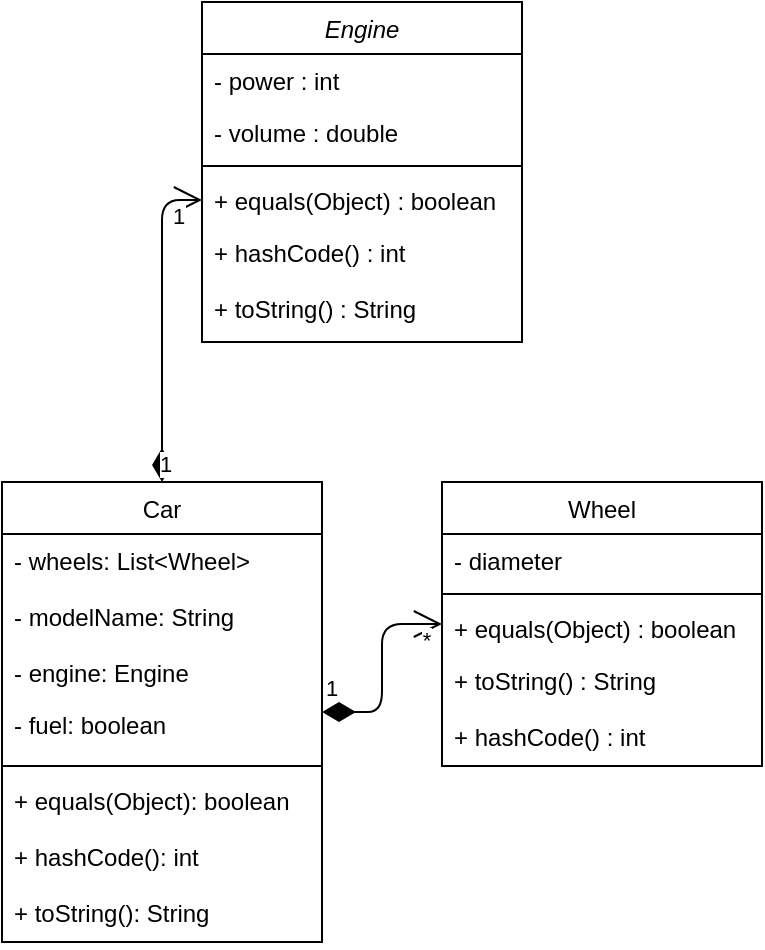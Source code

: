 <mxfile version="14.8.5" type="github" pages="6">
  <diagram id="C5RBs43oDa-KdzZeNtuy" name="bean">
    <mxGraphModel dx="460" dy="770" grid="1" gridSize="10" guides="1" tooltips="1" connect="1" arrows="1" fold="1" page="1" pageScale="1" pageWidth="827" pageHeight="1169" math="0" shadow="0">
      <root>
        <mxCell id="WIyWlLk6GJQsqaUBKTNV-0" />
        <mxCell id="WIyWlLk6GJQsqaUBKTNV-1" parent="WIyWlLk6GJQsqaUBKTNV-0" />
        <mxCell id="zkfFHV4jXpPFQw0GAbJ--0" value="Engine" style="swimlane;fontStyle=2;align=center;verticalAlign=top;childLayout=stackLayout;horizontal=1;startSize=26;horizontalStack=0;resizeParent=1;resizeLast=0;collapsible=1;marginBottom=0;rounded=0;shadow=0;strokeWidth=1;" parent="WIyWlLk6GJQsqaUBKTNV-1" vertex="1">
          <mxGeometry x="220" y="120" width="160" height="170" as="geometry">
            <mxRectangle x="230" y="140" width="160" height="26" as="alternateBounds" />
          </mxGeometry>
        </mxCell>
        <mxCell id="zkfFHV4jXpPFQw0GAbJ--1" value="- power : int" style="text;align=left;verticalAlign=top;spacingLeft=4;spacingRight=4;overflow=hidden;rotatable=0;points=[[0,0.5],[1,0.5]];portConstraint=eastwest;" parent="zkfFHV4jXpPFQw0GAbJ--0" vertex="1">
          <mxGeometry y="26" width="160" height="26" as="geometry" />
        </mxCell>
        <mxCell id="zkfFHV4jXpPFQw0GAbJ--3" value="- volume : double" style="text;align=left;verticalAlign=top;spacingLeft=4;spacingRight=4;overflow=hidden;rotatable=0;points=[[0,0.5],[1,0.5]];portConstraint=eastwest;rounded=0;shadow=0;html=0;" parent="zkfFHV4jXpPFQw0GAbJ--0" vertex="1">
          <mxGeometry y="52" width="160" height="26" as="geometry" />
        </mxCell>
        <mxCell id="zkfFHV4jXpPFQw0GAbJ--4" value="" style="line;html=1;strokeWidth=1;align=left;verticalAlign=middle;spacingTop=-1;spacingLeft=3;spacingRight=3;rotatable=0;labelPosition=right;points=[];portConstraint=eastwest;" parent="zkfFHV4jXpPFQw0GAbJ--0" vertex="1">
          <mxGeometry y="78" width="160" height="8" as="geometry" />
        </mxCell>
        <mxCell id="zkfFHV4jXpPFQw0GAbJ--5" value="+ equals(Object) : boolean" style="text;align=left;verticalAlign=top;spacingLeft=4;spacingRight=4;overflow=hidden;rotatable=0;points=[[0,0.5],[1,0.5]];portConstraint=eastwest;" parent="zkfFHV4jXpPFQw0GAbJ--0" vertex="1">
          <mxGeometry y="86" width="160" height="26" as="geometry" />
        </mxCell>
        <mxCell id="jgpSd7KJOpus3Ekh36eC-7" value="+ hashCode() : int" style="text;align=left;verticalAlign=top;spacingLeft=4;spacingRight=4;overflow=hidden;rotatable=0;points=[[0,0.5],[1,0.5]];portConstraint=eastwest;" parent="zkfFHV4jXpPFQw0GAbJ--0" vertex="1">
          <mxGeometry y="112" width="160" height="28" as="geometry" />
        </mxCell>
        <mxCell id="jgpSd7KJOpus3Ekh36eC-8" value="+ toString() : String" style="text;align=left;verticalAlign=top;spacingLeft=4;spacingRight=4;overflow=hidden;rotatable=0;points=[[0,0.5],[1,0.5]];portConstraint=eastwest;" parent="zkfFHV4jXpPFQw0GAbJ--0" vertex="1">
          <mxGeometry y="140" width="160" height="28" as="geometry" />
        </mxCell>
        <mxCell id="zkfFHV4jXpPFQw0GAbJ--6" value="Car" style="swimlane;fontStyle=0;align=center;verticalAlign=top;childLayout=stackLayout;horizontal=1;startSize=26;horizontalStack=0;resizeParent=1;resizeLast=0;collapsible=1;marginBottom=0;rounded=0;shadow=0;strokeWidth=1;" parent="WIyWlLk6GJQsqaUBKTNV-1" vertex="1">
          <mxGeometry x="120" y="360" width="160" height="230" as="geometry">
            <mxRectangle x="130" y="380" width="160" height="26" as="alternateBounds" />
          </mxGeometry>
        </mxCell>
        <mxCell id="jgpSd7KJOpus3Ekh36eC-1" value="- wheels: List&lt;Wheel&gt;" style="text;align=left;verticalAlign=top;spacingLeft=4;spacingRight=4;overflow=hidden;rotatable=0;points=[[0,0.5],[1,0.5]];portConstraint=eastwest;" parent="zkfFHV4jXpPFQw0GAbJ--6" vertex="1">
          <mxGeometry y="26" width="160" height="28" as="geometry" />
        </mxCell>
        <mxCell id="jgpSd7KJOpus3Ekh36eC-0" value="- modelName: String" style="text;align=left;verticalAlign=top;spacingLeft=4;spacingRight=4;overflow=hidden;rotatable=0;points=[[0,0.5],[1,0.5]];portConstraint=eastwest;" parent="zkfFHV4jXpPFQw0GAbJ--6" vertex="1">
          <mxGeometry y="54" width="160" height="28" as="geometry" />
        </mxCell>
        <mxCell id="zkfFHV4jXpPFQw0GAbJ--10" value="- engine: Engine" style="text;align=left;verticalAlign=top;spacingLeft=4;spacingRight=4;overflow=hidden;rotatable=0;points=[[0,0.5],[1,0.5]];portConstraint=eastwest;fontStyle=0" parent="zkfFHV4jXpPFQw0GAbJ--6" vertex="1">
          <mxGeometry y="82" width="160" height="26" as="geometry" />
        </mxCell>
        <mxCell id="zkfFHV4jXpPFQw0GAbJ--11" value="- fuel: boolean" style="text;align=left;verticalAlign=top;spacingLeft=4;spacingRight=4;overflow=hidden;rotatable=0;points=[[0,0.5],[1,0.5]];portConstraint=eastwest;" parent="zkfFHV4jXpPFQw0GAbJ--6" vertex="1">
          <mxGeometry y="108" width="160" height="30" as="geometry" />
        </mxCell>
        <mxCell id="zkfFHV4jXpPFQw0GAbJ--9" value="" style="line;html=1;strokeWidth=1;align=left;verticalAlign=middle;spacingTop=-1;spacingLeft=3;spacingRight=3;rotatable=0;labelPosition=right;points=[];portConstraint=eastwest;" parent="zkfFHV4jXpPFQw0GAbJ--6" vertex="1">
          <mxGeometry y="138" width="160" height="8" as="geometry" />
        </mxCell>
        <mxCell id="jgpSd7KJOpus3Ekh36eC-4" value="+ equals(Object): boolean" style="text;align=left;verticalAlign=top;spacingLeft=4;spacingRight=4;overflow=hidden;rotatable=0;points=[[0,0.5],[1,0.5]];portConstraint=eastwest;" parent="zkfFHV4jXpPFQw0GAbJ--6" vertex="1">
          <mxGeometry y="146" width="160" height="28" as="geometry" />
        </mxCell>
        <mxCell id="jgpSd7KJOpus3Ekh36eC-5" value="+ hashCode(): int" style="text;align=left;verticalAlign=top;spacingLeft=4;spacingRight=4;overflow=hidden;rotatable=0;points=[[0,0.5],[1,0.5]];portConstraint=eastwest;" parent="zkfFHV4jXpPFQw0GAbJ--6" vertex="1">
          <mxGeometry y="174" width="160" height="28" as="geometry" />
        </mxCell>
        <mxCell id="jgpSd7KJOpus3Ekh36eC-6" value="+ toString(): String" style="text;align=left;verticalAlign=top;spacingLeft=4;spacingRight=4;overflow=hidden;rotatable=0;points=[[0,0.5],[1,0.5]];portConstraint=eastwest;" parent="zkfFHV4jXpPFQw0GAbJ--6" vertex="1">
          <mxGeometry y="202" width="160" height="28" as="geometry" />
        </mxCell>
        <mxCell id="zkfFHV4jXpPFQw0GAbJ--17" value="Wheel" style="swimlane;fontStyle=0;align=center;verticalAlign=top;childLayout=stackLayout;horizontal=1;startSize=26;horizontalStack=0;resizeParent=1;resizeLast=0;collapsible=1;marginBottom=0;rounded=0;shadow=0;strokeWidth=1;" parent="WIyWlLk6GJQsqaUBKTNV-1" vertex="1">
          <mxGeometry x="340" y="360" width="160" height="142" as="geometry">
            <mxRectangle x="508" y="120" width="160" height="26" as="alternateBounds" />
          </mxGeometry>
        </mxCell>
        <mxCell id="zkfFHV4jXpPFQw0GAbJ--19" value="- diameter" style="text;align=left;verticalAlign=top;spacingLeft=4;spacingRight=4;overflow=hidden;rotatable=0;points=[[0,0.5],[1,0.5]];portConstraint=eastwest;rounded=0;shadow=0;html=0;" parent="zkfFHV4jXpPFQw0GAbJ--17" vertex="1">
          <mxGeometry y="26" width="160" height="26" as="geometry" />
        </mxCell>
        <mxCell id="zkfFHV4jXpPFQw0GAbJ--23" value="" style="line;html=1;strokeWidth=1;align=left;verticalAlign=middle;spacingTop=-1;spacingLeft=3;spacingRight=3;rotatable=0;labelPosition=right;points=[];portConstraint=eastwest;" parent="zkfFHV4jXpPFQw0GAbJ--17" vertex="1">
          <mxGeometry y="52" width="160" height="8" as="geometry" />
        </mxCell>
        <mxCell id="jgpSd7KJOpus3Ekh36eC-9" value="+ equals(Object) : boolean" style="text;align=left;verticalAlign=top;spacingLeft=4;spacingRight=4;overflow=hidden;rotatable=0;points=[[0,0.5],[1,0.5]];portConstraint=eastwest;" parent="zkfFHV4jXpPFQw0GAbJ--17" vertex="1">
          <mxGeometry y="60" width="160" height="26" as="geometry" />
        </mxCell>
        <mxCell id="jgpSd7KJOpus3Ekh36eC-11" value="+ toString() : String" style="text;align=left;verticalAlign=top;spacingLeft=4;spacingRight=4;overflow=hidden;rotatable=0;points=[[0,0.5],[1,0.5]];portConstraint=eastwest;" parent="zkfFHV4jXpPFQw0GAbJ--17" vertex="1">
          <mxGeometry y="86" width="160" height="28" as="geometry" />
        </mxCell>
        <mxCell id="jgpSd7KJOpus3Ekh36eC-10" value="+ hashCode() : int" style="text;align=left;verticalAlign=top;spacingLeft=4;spacingRight=4;overflow=hidden;rotatable=0;points=[[0,0.5],[1,0.5]];portConstraint=eastwest;" parent="zkfFHV4jXpPFQw0GAbJ--17" vertex="1">
          <mxGeometry y="114" width="160" height="28" as="geometry" />
        </mxCell>
        <mxCell id="jgpSd7KJOpus3Ekh36eC-2" value="1" style="endArrow=open;html=1;endSize=12;startArrow=diamondThin;startSize=14;startFill=1;edgeStyle=orthogonalEdgeStyle;align=left;verticalAlign=bottom;exitX=0.5;exitY=0;exitDx=0;exitDy=0;" parent="WIyWlLk6GJQsqaUBKTNV-1" source="zkfFHV4jXpPFQw0GAbJ--6" target="zkfFHV4jXpPFQw0GAbJ--5" edge="1">
          <mxGeometry x="-1" y="3" relative="1" as="geometry">
            <mxPoint x="210" y="290" as="sourcePoint" />
            <mxPoint x="370" y="290" as="targetPoint" />
          </mxGeometry>
        </mxCell>
        <mxCell id="jgpSd7KJOpus3Ekh36eC-3" value="1" style="edgeLabel;html=1;align=center;verticalAlign=middle;resizable=0;points=[];" parent="jgpSd7KJOpus3Ekh36eC-2" vertex="1" connectable="0">
          <mxGeometry x="0.844" y="-8" relative="1" as="geometry">
            <mxPoint as="offset" />
          </mxGeometry>
        </mxCell>
        <mxCell id="jgpSd7KJOpus3Ekh36eC-12" value="1" style="endArrow=open;html=1;endSize=12;startArrow=diamondThin;startSize=14;startFill=1;edgeStyle=orthogonalEdgeStyle;align=left;verticalAlign=bottom;" parent="WIyWlLk6GJQsqaUBKTNV-1" source="zkfFHV4jXpPFQw0GAbJ--6" target="zkfFHV4jXpPFQw0GAbJ--17" edge="1">
          <mxGeometry x="-1" y="3" relative="1" as="geometry">
            <mxPoint x="210" y="370.0" as="sourcePoint" />
            <mxPoint x="230" y="229" as="targetPoint" />
            <Array as="points" />
          </mxGeometry>
        </mxCell>
        <mxCell id="jgpSd7KJOpus3Ekh36eC-13" value="*" style="edgeLabel;html=1;align=center;verticalAlign=middle;resizable=0;points=[];" parent="jgpSd7KJOpus3Ekh36eC-12" vertex="1" connectable="0">
          <mxGeometry x="0.844" y="-8" relative="1" as="geometry">
            <mxPoint as="offset" />
          </mxGeometry>
        </mxCell>
      </root>
    </mxGraphModel>
  </diagram>
  <diagram id="wZoYxDhDzSMpttD0st8-" name="service">
    <mxGraphModel dx="541" dy="906" grid="1" gridSize="10" guides="1" tooltips="1" connect="1" arrows="1" fold="1" page="1" pageScale="1" pageWidth="827" pageHeight="1169" math="0" shadow="0">
      <root>
        <mxCell id="J-gwauIxgFbvHE9vzI0u-0" />
        <mxCell id="J-gwauIxgFbvHE9vzI0u-1" parent="J-gwauIxgFbvHE9vzI0u-0" />
        <mxCell id="kThQcH9VLftN5UVI7GB4-0" value="ServiceException" style="swimlane;fontStyle=0;childLayout=stackLayout;horizontal=1;startSize=30;fillColor=none;horizontalStack=0;resizeParent=1;resizeParentMax=0;resizeLast=0;collapsible=1;marginBottom=0;" parent="J-gwauIxgFbvHE9vzI0u-1" vertex="1">
          <mxGeometry x="274" y="50" width="140" height="30" as="geometry" />
        </mxCell>
        <mxCell id="kThQcH9VLftN5UVI7GB4-1" value="WheelCreator" style="swimlane;fontStyle=1;align=center;verticalAlign=top;childLayout=stackLayout;horizontal=1;startSize=26;horizontalStack=0;resizeParent=1;resizeParentMax=0;resizeLast=0;collapsible=1;marginBottom=0;" parent="J-gwauIxgFbvHE9vzI0u-1" vertex="1">
          <mxGeometry x="414" y="170" width="160" height="34" as="geometry" />
        </mxCell>
        <mxCell id="kThQcH9VLftN5UVI7GB4-2" value="" style="line;strokeWidth=1;fillColor=none;align=left;verticalAlign=middle;spacingTop=-1;spacingLeft=3;spacingRight=3;rotatable=0;labelPosition=right;points=[];portConstraint=eastwest;" parent="kThQcH9VLftN5UVI7GB4-1" vertex="1">
          <mxGeometry y="26" width="160" height="8" as="geometry" />
        </mxCell>
        <mxCell id="kThQcH9VLftN5UVI7GB4-6" value="EngineCreator" style="swimlane;fontStyle=1;align=center;verticalAlign=top;childLayout=stackLayout;horizontal=1;startSize=26;horizontalStack=0;resizeParent=1;resizeParentMax=0;resizeLast=0;collapsible=1;marginBottom=0;" parent="J-gwauIxgFbvHE9vzI0u-1" vertex="1">
          <mxGeometry x="100" y="160" width="160" height="34" as="geometry" />
        </mxCell>
        <mxCell id="kThQcH9VLftN5UVI7GB4-7" value="" style="line;strokeWidth=1;fillColor=none;align=left;verticalAlign=middle;spacingTop=-1;spacingLeft=3;spacingRight=3;rotatable=0;labelPosition=right;points=[];portConstraint=eastwest;" parent="kThQcH9VLftN5UVI7GB4-6" vertex="1">
          <mxGeometry y="26" width="160" height="8" as="geometry" />
        </mxCell>
        <mxCell id="kThQcH9VLftN5UVI7GB4-8" value="CarCreator" style="swimlane;fontStyle=1;align=center;verticalAlign=top;childLayout=stackLayout;horizontal=1;startSize=26;horizontalStack=0;resizeParent=1;resizeParentMax=0;resizeLast=0;collapsible=1;marginBottom=0;" parent="J-gwauIxgFbvHE9vzI0u-1" vertex="1">
          <mxGeometry x="254" y="270" width="160" height="34" as="geometry" />
        </mxCell>
        <mxCell id="kThQcH9VLftN5UVI7GB4-9" value="" style="line;strokeWidth=1;fillColor=none;align=left;verticalAlign=middle;spacingTop=-1;spacingLeft=3;spacingRight=3;rotatable=0;labelPosition=right;points=[];portConstraint=eastwest;" parent="kThQcH9VLftN5UVI7GB4-8" vertex="1">
          <mxGeometry y="26" width="160" height="8" as="geometry" />
        </mxCell>
        <mxCell id="kThQcH9VLftN5UVI7GB4-10" value="CarServiceAction" style="swimlane;fontStyle=1;align=center;verticalAlign=top;childLayout=stackLayout;horizontal=1;startSize=26;horizontalStack=0;resizeParent=1;resizeParentMax=0;resizeLast=0;collapsible=1;marginBottom=0;" parent="J-gwauIxgFbvHE9vzI0u-1" vertex="1">
          <mxGeometry x="160" y="380" width="160" height="34" as="geometry" />
        </mxCell>
        <mxCell id="kThQcH9VLftN5UVI7GB4-11" value="" style="line;strokeWidth=1;fillColor=none;align=left;verticalAlign=middle;spacingTop=-1;spacingLeft=3;spacingRight=3;rotatable=0;labelPosition=right;points=[];portConstraint=eastwest;" parent="kThQcH9VLftN5UVI7GB4-10" vertex="1">
          <mxGeometry y="26" width="160" height="8" as="geometry" />
        </mxCell>
        <mxCell id="kThQcH9VLftN5UVI7GB4-14" value="CarServiceImpl" style="swimlane;fontStyle=1;align=center;verticalAlign=top;childLayout=stackLayout;horizontal=1;startSize=26;horizontalStack=0;resizeParent=1;resizeParentMax=0;resizeLast=0;collapsible=1;marginBottom=0;" parent="J-gwauIxgFbvHE9vzI0u-1" vertex="1">
          <mxGeometry x="230" y="470" width="160" height="34" as="geometry" />
        </mxCell>
        <mxCell id="kThQcH9VLftN5UVI7GB4-15" value="" style="line;strokeWidth=1;fillColor=none;align=left;verticalAlign=middle;spacingTop=-1;spacingLeft=3;spacingRight=3;rotatable=0;labelPosition=right;points=[];portConstraint=eastwest;" parent="kThQcH9VLftN5UVI7GB4-14" vertex="1">
          <mxGeometry y="26" width="160" height="8" as="geometry" />
        </mxCell>
        <mxCell id="kThQcH9VLftN5UVI7GB4-16" value="" style="endArrow=block;dashed=1;endFill=0;endSize=12;html=1;exitX=0.5;exitY=0;exitDx=0;exitDy=0;" parent="J-gwauIxgFbvHE9vzI0u-1" source="kThQcH9VLftN5UVI7GB4-14" target="kThQcH9VLftN5UVI7GB4-29" edge="1">
          <mxGeometry width="160" relative="1" as="geometry">
            <mxPoint x="260" y="390" as="sourcePoint" />
            <mxPoint x="440" y="400" as="targetPoint" />
          </mxGeometry>
        </mxCell>
        <mxCell id="kThQcH9VLftN5UVI7GB4-17" value="ServiceFactory" style="swimlane;fontStyle=1;align=center;verticalAlign=top;childLayout=stackLayout;horizontal=1;startSize=26;horizontalStack=0;resizeParent=1;resizeParentMax=0;resizeLast=0;collapsible=1;marginBottom=0;" parent="J-gwauIxgFbvHE9vzI0u-1" vertex="1">
          <mxGeometry x="230" y="551" width="160" height="34" as="geometry" />
        </mxCell>
        <mxCell id="kThQcH9VLftN5UVI7GB4-18" value="" style="line;strokeWidth=1;fillColor=none;align=left;verticalAlign=middle;spacingTop=-1;spacingLeft=3;spacingRight=3;rotatable=0;labelPosition=right;points=[];portConstraint=eastwest;" parent="kThQcH9VLftN5UVI7GB4-17" vertex="1">
          <mxGeometry y="26" width="160" height="8" as="geometry" />
        </mxCell>
        <mxCell id="kThQcH9VLftN5UVI7GB4-21" value="use" style="html=1;verticalAlign=bottom;endArrow=open;dashed=1;endSize=8;" parent="J-gwauIxgFbvHE9vzI0u-1" source="kThQcH9VLftN5UVI7GB4-17" target="kThQcH9VLftN5UVI7GB4-14" edge="1">
          <mxGeometry relative="1" as="geometry">
            <mxPoint x="260" y="650" as="sourcePoint" />
            <mxPoint x="180" y="650" as="targetPoint" />
          </mxGeometry>
        </mxCell>
        <mxCell id="kThQcH9VLftN5UVI7GB4-22" value="use" style="html=1;verticalAlign=bottom;endArrow=open;dashed=1;endSize=8;" parent="J-gwauIxgFbvHE9vzI0u-1" source="kThQcH9VLftN5UVI7GB4-14" target="kThQcH9VLftN5UVI7GB4-10" edge="1">
          <mxGeometry relative="1" as="geometry">
            <mxPoint x="320" y="561" as="sourcePoint" />
            <mxPoint x="320" y="514" as="targetPoint" />
          </mxGeometry>
        </mxCell>
        <mxCell id="kThQcH9VLftN5UVI7GB4-23" value="use" style="html=1;verticalAlign=bottom;endArrow=open;dashed=1;endSize=8;" parent="J-gwauIxgFbvHE9vzI0u-1" source="kThQcH9VLftN5UVI7GB4-10" target="kThQcH9VLftN5UVI7GB4-8" edge="1">
          <mxGeometry relative="1" as="geometry">
            <mxPoint x="306.778" y="480" as="sourcePoint" />
            <mxPoint x="263.222" y="424" as="targetPoint" />
          </mxGeometry>
        </mxCell>
        <mxCell id="kThQcH9VLftN5UVI7GB4-24" value="use" style="html=1;verticalAlign=bottom;endArrow=open;dashed=1;endSize=8;" parent="J-gwauIxgFbvHE9vzI0u-1" source="kThQcH9VLftN5UVI7GB4-6" target="kThQcH9VLftN5UVI7GB4-0" edge="1">
          <mxGeometry relative="1" as="geometry">
            <mxPoint x="264.527" y="390" as="sourcePoint" />
            <mxPoint x="329.473" y="314" as="targetPoint" />
          </mxGeometry>
        </mxCell>
        <mxCell id="kThQcH9VLftN5UVI7GB4-25" value="use" style="html=1;verticalAlign=bottom;endArrow=open;dashed=1;endSize=8;" parent="J-gwauIxgFbvHE9vzI0u-1" source="kThQcH9VLftN5UVI7GB4-1" target="kThQcH9VLftN5UVI7GB4-0" edge="1">
          <mxGeometry relative="1" as="geometry">
            <mxPoint x="274.527" y="400" as="sourcePoint" />
            <mxPoint x="339.473" y="324" as="targetPoint" />
          </mxGeometry>
        </mxCell>
        <mxCell id="kThQcH9VLftN5UVI7GB4-26" value="use" style="html=1;verticalAlign=bottom;endArrow=open;dashed=1;endSize=8;" parent="J-gwauIxgFbvHE9vzI0u-1" source="kThQcH9VLftN5UVI7GB4-8" target="kThQcH9VLftN5UVI7GB4-0" edge="1">
          <mxGeometry relative="1" as="geometry">
            <mxPoint x="284.527" y="410" as="sourcePoint" />
            <mxPoint x="349.473" y="334" as="targetPoint" />
          </mxGeometry>
        </mxCell>
        <mxCell id="kThQcH9VLftN5UVI7GB4-27" value="use" style="html=1;verticalAlign=bottom;endArrow=open;dashed=1;endSize=8;" parent="J-gwauIxgFbvHE9vzI0u-1" source="kThQcH9VLftN5UVI7GB4-8" target="kThQcH9VLftN5UVI7GB4-6" edge="1">
          <mxGeometry relative="1" as="geometry">
            <mxPoint x="294.527" y="420" as="sourcePoint" />
            <mxPoint x="230" y="180" as="targetPoint" />
          </mxGeometry>
        </mxCell>
        <mxCell id="kThQcH9VLftN5UVI7GB4-28" value="use" style="html=1;verticalAlign=bottom;endArrow=open;dashed=1;endSize=8;" parent="J-gwauIxgFbvHE9vzI0u-1" source="kThQcH9VLftN5UVI7GB4-8" target="kThQcH9VLftN5UVI7GB4-1" edge="1">
          <mxGeometry relative="1" as="geometry">
            <mxPoint x="304.527" y="430" as="sourcePoint" />
            <mxPoint x="369.473" y="354" as="targetPoint" />
          </mxGeometry>
        </mxCell>
        <mxCell id="kThQcH9VLftN5UVI7GB4-29" value="«interface»&lt;br&gt;&lt;span style=&quot;font-weight: 700&quot;&gt;CarService&lt;/span&gt;" style="html=1;" parent="J-gwauIxgFbvHE9vzI0u-1" vertex="1">
          <mxGeometry x="380" y="360" width="110" height="50" as="geometry" />
        </mxCell>
        <mxCell id="bW692NbbWnj9aQSHsKyh-0" value="1" style="endArrow=open;html=1;endSize=12;startArrow=diamondThin;startSize=14;startFill=1;edgeStyle=orthogonalEdgeStyle;align=left;verticalAlign=bottom;" parent="J-gwauIxgFbvHE9vzI0u-1" source="kThQcH9VLftN5UVI7GB4-17" target="kThQcH9VLftN5UVI7GB4-29" edge="1">
          <mxGeometry x="-1" y="3" relative="1" as="geometry">
            <mxPoint x="200" y="360" as="sourcePoint" />
            <mxPoint x="220" y="219.059" as="targetPoint" />
            <Array as="points">
              <mxPoint x="435" y="568" />
            </Array>
          </mxGeometry>
        </mxCell>
        <mxCell id="bW692NbbWnj9aQSHsKyh-1" value="1" style="edgeLabel;html=1;align=center;verticalAlign=middle;resizable=0;points=[];" parent="bW692NbbWnj9aQSHsKyh-0" vertex="1" connectable="0">
          <mxGeometry x="0.844" y="-8" relative="1" as="geometry">
            <mxPoint as="offset" />
          </mxGeometry>
        </mxCell>
        <mxCell id="zIk1VfU39MtwLivmgVNo-4" value="use" style="html=1;verticalAlign=bottom;endArrow=open;dashed=1;endSize=8;" edge="1" parent="J-gwauIxgFbvHE9vzI0u-1" source="kThQcH9VLftN5UVI7GB4-14" target="kThQcH9VLftN5UVI7GB4-8">
          <mxGeometry relative="1" as="geometry">
            <mxPoint x="306.778" y="480" as="sourcePoint" />
            <mxPoint x="263.222" y="424" as="targetPoint" />
            <Array as="points">
              <mxPoint x="340" y="390" />
            </Array>
          </mxGeometry>
        </mxCell>
        <mxCell id="zIk1VfU39MtwLivmgVNo-5" value="use" style="html=1;verticalAlign=bottom;endArrow=open;dashed=1;endSize=8;" edge="1" parent="J-gwauIxgFbvHE9vzI0u-1" source="kThQcH9VLftN5UVI7GB4-10" target="kThQcH9VLftN5UVI7GB4-0">
          <mxGeometry relative="1" as="geometry">
            <mxPoint x="344.766" y="280" as="sourcePoint" />
            <mxPoint x="353.324" y="90" as="targetPoint" />
            <Array as="points">
              <mxPoint x="210" y="310" />
            </Array>
          </mxGeometry>
        </mxCell>
      </root>
    </mxGraphModel>
  </diagram>
  <diagram id="ASldZz0CnuuiA1wuPpf7" name="DAO">
    <mxGraphModel dx="460" dy="770" grid="1" gridSize="10" guides="1" tooltips="1" connect="1" arrows="1" fold="1" page="1" pageScale="1" pageWidth="827" pageHeight="1169" math="0" shadow="0">
      <root>
        <mxCell id="ZVp6_W9TwlRbSMVlj8Bv-0" />
        <mxCell id="ZVp6_W9TwlRbSMVlj8Bv-1" parent="ZVp6_W9TwlRbSMVlj8Bv-0" />
        <mxCell id="MF8cRpc7ztw8hc4anjG7-0" value="DAOException" style="swimlane;fontStyle=0;childLayout=stackLayout;horizontal=1;startSize=30;fillColor=none;horizontalStack=0;resizeParent=1;resizeParentMax=0;resizeLast=0;collapsible=1;marginBottom=0;" parent="ZVp6_W9TwlRbSMVlj8Bv-1" vertex="1">
          <mxGeometry x="170" y="60" width="140" height="30" as="geometry" />
        </mxCell>
        <mxCell id="KJtNRdQJJpOknai8yzb5-0" value="«interface»&lt;br&gt;&lt;span style=&quot;font-weight: 700&quot;&gt;CarDAO&lt;/span&gt;" style="html=1;" parent="ZVp6_W9TwlRbSMVlj8Bv-1" vertex="1">
          <mxGeometry x="290" y="140" width="110" height="50" as="geometry" />
        </mxCell>
        <mxCell id="nCwRo06aXPoJUbmY0CQM-0" value="FileCarDAO" style="swimlane;fontStyle=1;align=center;verticalAlign=top;childLayout=stackLayout;horizontal=1;startSize=26;horizontalStack=0;resizeParent=1;resizeParentMax=0;resizeLast=0;collapsible=1;marginBottom=0;" parent="ZVp6_W9TwlRbSMVlj8Bv-1" vertex="1">
          <mxGeometry x="120" y="240" width="160" height="34" as="geometry" />
        </mxCell>
        <mxCell id="nCwRo06aXPoJUbmY0CQM-1" value="" style="line;strokeWidth=1;fillColor=none;align=left;verticalAlign=middle;spacingTop=-1;spacingLeft=3;spacingRight=3;rotatable=0;labelPosition=right;points=[];portConstraint=eastwest;" parent="nCwRo06aXPoJUbmY0CQM-0" vertex="1">
          <mxGeometry y="26" width="160" height="8" as="geometry" />
        </mxCell>
        <mxCell id="LZdYctkW-itHvkgP6g5U-0" value="" style="endArrow=block;dashed=1;endFill=0;endSize=12;html=1;" parent="ZVp6_W9TwlRbSMVlj8Bv-1" source="nCwRo06aXPoJUbmY0CQM-0" target="KJtNRdQJJpOknai8yzb5-0" edge="1">
          <mxGeometry width="160" relative="1" as="geometry">
            <mxPoint x="310" y="470" as="sourcePoint" />
            <mxPoint x="398.235" y="410" as="targetPoint" />
          </mxGeometry>
        </mxCell>
        <mxCell id="yON-Y53ls8mpMRFjlZ1M-0" value="use" style="html=1;verticalAlign=bottom;endArrow=open;dashed=1;endSize=8;" parent="ZVp6_W9TwlRbSMVlj8Bv-1" source="nCwRo06aXPoJUbmY0CQM-0" target="MF8cRpc7ztw8hc4anjG7-0" edge="1">
          <mxGeometry relative="1" as="geometry">
            <mxPoint x="473.098" y="170" as="sourcePoint" />
            <mxPoint x="362.443" y="80" as="targetPoint" />
          </mxGeometry>
        </mxCell>
        <mxCell id="MytQOu5gp_YhFmU3iBWf-0" value="DAOFactory" style="swimlane;fontStyle=1;align=center;verticalAlign=top;childLayout=stackLayout;horizontal=1;startSize=26;horizontalStack=0;resizeParent=1;resizeParentMax=0;resizeLast=0;collapsible=1;marginBottom=0;" parent="ZVp6_W9TwlRbSMVlj8Bv-1" vertex="1">
          <mxGeometry x="190" y="340" width="160" height="34" as="geometry" />
        </mxCell>
        <mxCell id="MytQOu5gp_YhFmU3iBWf-1" value="" style="line;strokeWidth=1;fillColor=none;align=left;verticalAlign=middle;spacingTop=-1;spacingLeft=3;spacingRight=3;rotatable=0;labelPosition=right;points=[];portConstraint=eastwest;" parent="MytQOu5gp_YhFmU3iBWf-0" vertex="1">
          <mxGeometry y="26" width="160" height="8" as="geometry" />
        </mxCell>
        <mxCell id="rf0ESwwZ5YcbgH3tDYUk-1" value="use" style="html=1;verticalAlign=bottom;endArrow=open;dashed=1;endSize=8;" parent="ZVp6_W9TwlRbSMVlj8Bv-1" source="MytQOu5gp_YhFmU3iBWf-0" target="nCwRo06aXPoJUbmY0CQM-0" edge="1">
          <mxGeometry relative="1" as="geometry">
            <mxPoint x="213.736" y="250" as="sourcePoint" />
            <mxPoint x="246.703" y="100" as="targetPoint" />
          </mxGeometry>
        </mxCell>
        <mxCell id="wBOtBzAtuG6p919QdP4l-0" value="1" style="endArrow=open;html=1;endSize=12;startArrow=diamondThin;startSize=14;startFill=1;edgeStyle=orthogonalEdgeStyle;align=left;verticalAlign=bottom;" parent="ZVp6_W9TwlRbSMVlj8Bv-1" source="MytQOu5gp_YhFmU3iBWf-0" target="KJtNRdQJJpOknai8yzb5-0" edge="1">
          <mxGeometry x="-1" y="3" relative="1" as="geometry">
            <mxPoint x="390" y="568" as="sourcePoint" />
            <mxPoint x="435" y="410" as="targetPoint" />
            <Array as="points">
              <mxPoint x="270" y="300" />
              <mxPoint x="350" y="300" />
            </Array>
          </mxGeometry>
        </mxCell>
        <mxCell id="wBOtBzAtuG6p919QdP4l-1" value="1" style="edgeLabel;html=1;align=center;verticalAlign=middle;resizable=0;points=[];" parent="wBOtBzAtuG6p919QdP4l-0" vertex="1" connectable="0">
          <mxGeometry x="0.844" y="-8" relative="1" as="geometry">
            <mxPoint as="offset" />
          </mxGeometry>
        </mxCell>
      </root>
    </mxGraphModel>
  </diagram>
  <diagram id="yeHO4Uqq9qsjATiZYB9U" name="controller">
    <mxGraphModel dx="541" dy="906" grid="1" gridSize="10" guides="1" tooltips="1" connect="1" arrows="1" fold="1" page="1" pageScale="1" pageWidth="827" pageHeight="1169" math="0" shadow="0">
      <root>
        <mxCell id="UGj7RoWrhz1NO8pZFXQ4-0" />
        <mxCell id="UGj7RoWrhz1NO8pZFXQ4-1" parent="UGj7RoWrhz1NO8pZFXQ4-0" />
        <mxCell id="Onjnn1I7XI-IUHPYR25Q-1" value="«interface»&lt;br&gt;&lt;span style=&quot;font-weight: 700&quot;&gt;Command&lt;/span&gt;" style="html=1;" parent="UGj7RoWrhz1NO8pZFXQ4-1" vertex="1">
          <mxGeometry x="290" y="140" width="110" height="50" as="geometry" />
        </mxCell>
        <mxCell id="Onjnn1I7XI-IUHPYR25Q-4" value="" style="endArrow=block;dashed=1;endFill=0;endSize=12;html=1;" parent="UGj7RoWrhz1NO8pZFXQ4-1" source="pvq8yeC0vE_CzvOBwPmj-0" target="Onjnn1I7XI-IUHPYR25Q-1" edge="1">
          <mxGeometry width="160" relative="1" as="geometry">
            <mxPoint x="226.793" y="240" as="sourcePoint" />
            <mxPoint x="398.235" y="410" as="targetPoint" />
          </mxGeometry>
        </mxCell>
        <mxCell id="Onjnn1I7XI-IUHPYR25Q-6" value="CommandProvider" style="swimlane;fontStyle=1;align=center;verticalAlign=top;childLayout=stackLayout;horizontal=1;startSize=26;horizontalStack=0;resizeParent=1;resizeParentMax=0;resizeLast=0;collapsible=1;marginBottom=0;" parent="UGj7RoWrhz1NO8pZFXQ4-1" vertex="1">
          <mxGeometry x="180" y="420" width="160" height="34" as="geometry" />
        </mxCell>
        <mxCell id="Onjnn1I7XI-IUHPYR25Q-7" value="" style="line;strokeWidth=1;fillColor=none;align=left;verticalAlign=middle;spacingTop=-1;spacingLeft=3;spacingRight=3;rotatable=0;labelPosition=right;points=[];portConstraint=eastwest;" parent="Onjnn1I7XI-IUHPYR25Q-6" vertex="1">
          <mxGeometry y="26" width="160" height="8" as="geometry" />
        </mxCell>
        <mxCell id="Onjnn1I7XI-IUHPYR25Q-8" value="use" style="html=1;verticalAlign=bottom;endArrow=open;dashed=1;endSize=8;" parent="UGj7RoWrhz1NO8pZFXQ4-1" source="Onjnn1I7XI-IUHPYR25Q-6" target="pvq8yeC0vE_CzvOBwPmj-0" edge="1">
          <mxGeometry relative="1" as="geometry">
            <mxPoint x="213.736" y="250" as="sourcePoint" />
            <mxPoint x="211.9" y="274" as="targetPoint" />
          </mxGeometry>
        </mxCell>
        <mxCell id="Onjnn1I7XI-IUHPYR25Q-9" value="1" style="endArrow=open;html=1;endSize=12;startArrow=diamondThin;startSize=14;startFill=1;edgeStyle=orthogonalEdgeStyle;align=left;verticalAlign=bottom;" parent="UGj7RoWrhz1NO8pZFXQ4-1" source="Onjnn1I7XI-IUHPYR25Q-6" target="Onjnn1I7XI-IUHPYR25Q-1" edge="1">
          <mxGeometry x="-1" y="3" relative="1" as="geometry">
            <mxPoint x="390" y="568" as="sourcePoint" />
            <mxPoint x="435" y="410" as="targetPoint" />
            <Array as="points">
              <mxPoint x="270" y="300" />
              <mxPoint x="330" y="300" />
            </Array>
          </mxGeometry>
        </mxCell>
        <mxCell id="Onjnn1I7XI-IUHPYR25Q-10" value="*" style="edgeLabel;html=1;align=center;verticalAlign=middle;resizable=0;points=[];" parent="Onjnn1I7XI-IUHPYR25Q-9" vertex="1" connectable="0">
          <mxGeometry x="0.844" y="-8" relative="1" as="geometry">
            <mxPoint as="offset" />
          </mxGeometry>
        </mxCell>
        <mxCell id="pvq8yeC0vE_CzvOBwPmj-0" value="package &lt;br&gt;impl" style="shape=folder;fontStyle=1;spacingTop=10;tabWidth=40;tabHeight=14;tabPosition=left;html=1;" parent="UGj7RoWrhz1NO8pZFXQ4-1" vertex="1">
          <mxGeometry x="170" y="230" width="70" height="50" as="geometry" />
        </mxCell>
        <mxCell id="pvq8yeC0vE_CzvOBwPmj-1" value="CommandName" style="swimlane;fontStyle=1;align=center;verticalAlign=top;childLayout=stackLayout;horizontal=1;startSize=26;horizontalStack=0;resizeParent=1;resizeParentMax=0;resizeLast=0;collapsible=1;marginBottom=0;" parent="UGj7RoWrhz1NO8pZFXQ4-1" vertex="1">
          <mxGeometry x="10" y="306" width="160" height="34" as="geometry" />
        </mxCell>
        <mxCell id="pvq8yeC0vE_CzvOBwPmj-2" value="" style="line;strokeWidth=1;fillColor=none;align=left;verticalAlign=middle;spacingTop=-1;spacingLeft=3;spacingRight=3;rotatable=0;labelPosition=right;points=[];portConstraint=eastwest;" parent="pvq8yeC0vE_CzvOBwPmj-1" vertex="1">
          <mxGeometry y="26" width="160" height="8" as="geometry" />
        </mxCell>
        <mxCell id="pvq8yeC0vE_CzvOBwPmj-3" value="1" style="endArrow=open;html=1;endSize=12;startArrow=diamondThin;startSize=14;startFill=1;edgeStyle=orthogonalEdgeStyle;align=left;verticalAlign=bottom;" parent="UGj7RoWrhz1NO8pZFXQ4-1" source="Onjnn1I7XI-IUHPYR25Q-6" target="pvq8yeC0vE_CzvOBwPmj-1" edge="1">
          <mxGeometry x="-1" y="3" relative="1" as="geometry">
            <mxPoint x="280" y="430" as="sourcePoint" />
            <mxPoint x="360" y="200" as="targetPoint" />
            <Array as="points">
              <mxPoint x="220" y="390" />
              <mxPoint x="190" y="390" />
              <mxPoint x="190" y="327" />
            </Array>
          </mxGeometry>
        </mxCell>
        <mxCell id="pvq8yeC0vE_CzvOBwPmj-4" value="*" style="edgeLabel;html=1;align=center;verticalAlign=middle;resizable=0;points=[];" parent="pvq8yeC0vE_CzvOBwPmj-3" vertex="1" connectable="0">
          <mxGeometry x="0.844" y="-8" relative="1" as="geometry">
            <mxPoint as="offset" />
          </mxGeometry>
        </mxCell>
        <mxCell id="pvq8yeC0vE_CzvOBwPmj-5" value="use" style="html=1;verticalAlign=bottom;endArrow=open;dashed=1;endSize=8;" parent="UGj7RoWrhz1NO8pZFXQ4-1" source="Onjnn1I7XI-IUHPYR25Q-6" target="Onjnn1I7XI-IUHPYR25Q-1" edge="1">
          <mxGeometry relative="1" as="geometry">
            <mxPoint x="264.863" y="430" as="sourcePoint" />
            <mxPoint x="222.555" y="290" as="targetPoint" />
            <Array as="points">
              <mxPoint x="390" y="320" />
            </Array>
          </mxGeometry>
        </mxCell>
        <mxCell id="pvq8yeC0vE_CzvOBwPmj-6" value="Controller" style="swimlane;fontStyle=1;align=center;verticalAlign=top;childLayout=stackLayout;horizontal=1;startSize=26;horizontalStack=0;resizeParent=1;resizeParentMax=0;resizeLast=0;collapsible=1;marginBottom=0;" parent="UGj7RoWrhz1NO8pZFXQ4-1" vertex="1">
          <mxGeometry x="180" y="510" width="160" height="34" as="geometry" />
        </mxCell>
        <mxCell id="pvq8yeC0vE_CzvOBwPmj-7" value="" style="line;strokeWidth=1;fillColor=none;align=left;verticalAlign=middle;spacingTop=-1;spacingLeft=3;spacingRight=3;rotatable=0;labelPosition=right;points=[];portConstraint=eastwest;" parent="pvq8yeC0vE_CzvOBwPmj-6" vertex="1">
          <mxGeometry y="26" width="160" height="8" as="geometry" />
        </mxCell>
        <mxCell id="pvq8yeC0vE_CzvOBwPmj-8" value="1" style="endArrow=open;html=1;endSize=12;startArrow=diamondThin;startSize=14;startFill=1;edgeStyle=orthogonalEdgeStyle;align=left;verticalAlign=bottom;" parent="UGj7RoWrhz1NO8pZFXQ4-1" source="pvq8yeC0vE_CzvOBwPmj-6" target="Onjnn1I7XI-IUHPYR25Q-6" edge="1">
          <mxGeometry x="-1" y="3" relative="1" as="geometry">
            <mxPoint x="230" y="430" as="sourcePoint" />
            <mxPoint x="180" y="337" as="targetPoint" />
            <Array as="points">
              <mxPoint x="230" y="480" />
              <mxPoint x="260" y="480" />
            </Array>
          </mxGeometry>
        </mxCell>
        <mxCell id="pvq8yeC0vE_CzvOBwPmj-9" value="1" style="edgeLabel;html=1;align=center;verticalAlign=middle;resizable=0;points=[];" parent="pvq8yeC0vE_CzvOBwPmj-8" vertex="1" connectable="0">
          <mxGeometry x="0.844" y="-8" relative="1" as="geometry">
            <mxPoint as="offset" />
          </mxGeometry>
        </mxCell>
        <mxCell id="pvq8yeC0vE_CzvOBwPmj-10" value="use" style="html=1;verticalAlign=bottom;endArrow=open;dashed=1;endSize=8;" parent="UGj7RoWrhz1NO8pZFXQ4-1" source="pvq8yeC0vE_CzvOBwPmj-6" target="Onjnn1I7XI-IUHPYR25Q-1" edge="1">
          <mxGeometry relative="1" as="geometry">
            <mxPoint x="288.889" y="430" as="sourcePoint" />
            <mxPoint x="362.258" y="200" as="targetPoint" />
            <Array as="points">
              <mxPoint x="440" y="330" />
            </Array>
          </mxGeometry>
        </mxCell>
        <mxCell id="pvq8yeC0vE_CzvOBwPmj-11" value="use" style="html=1;verticalAlign=bottom;endArrow=open;dashed=1;endSize=8;" parent="UGj7RoWrhz1NO8pZFXQ4-1" source="pvq8yeC0vE_CzvOBwPmj-6" target="pvq8yeC0vE_CzvOBwPmj-1" edge="1">
          <mxGeometry relative="1" as="geometry">
            <mxPoint x="285.533" y="520" as="sourcePoint" />
            <mxPoint x="369.394" y="200" as="targetPoint" />
            <Array as="points">
              <mxPoint x="80" y="420" />
            </Array>
          </mxGeometry>
        </mxCell>
      </root>
    </mxGraphModel>
  </diagram>
  <diagram id="pcytRcqGKwt_stQkl_DC" name="view">
    <mxGraphModel dx="460" dy="770" grid="1" gridSize="10" guides="1" tooltips="1" connect="1" arrows="1" fold="1" page="1" pageScale="1" pageWidth="827" pageHeight="1169" math="0" shadow="0">
      <root>
        <mxCell id="JF_0_wUq1Hz1LHI3_ISX-0" />
        <mxCell id="JF_0_wUq1Hz1LHI3_ISX-1" parent="JF_0_wUq1Hz1LHI3_ISX-0" />
        <mxCell id="EH_1KqBwP-2Whfq3NLY_-1" value="«interface»&lt;br&gt;&lt;span style=&quot;font-weight: 700&quot;&gt;View&lt;br&gt;&lt;/span&gt;" style="html=1;" vertex="1" parent="JF_0_wUq1Hz1LHI3_ISX-1">
          <mxGeometry x="290" y="140" width="110" height="50" as="geometry" />
        </mxCell>
        <mxCell id="EH_1KqBwP-2Whfq3NLY_-2" value="ConsoleView" style="swimlane;fontStyle=1;align=center;verticalAlign=top;childLayout=stackLayout;horizontal=1;startSize=26;horizontalStack=0;resizeParent=1;resizeParentMax=0;resizeLast=0;collapsible=1;marginBottom=0;" vertex="1" parent="JF_0_wUq1Hz1LHI3_ISX-1">
          <mxGeometry x="120" y="240" width="160" height="34" as="geometry" />
        </mxCell>
        <mxCell id="EH_1KqBwP-2Whfq3NLY_-3" value="" style="line;strokeWidth=1;fillColor=none;align=left;verticalAlign=middle;spacingTop=-1;spacingLeft=3;spacingRight=3;rotatable=0;labelPosition=right;points=[];portConstraint=eastwest;" vertex="1" parent="EH_1KqBwP-2Whfq3NLY_-2">
          <mxGeometry y="26" width="160" height="8" as="geometry" />
        </mxCell>
        <mxCell id="EH_1KqBwP-2Whfq3NLY_-4" value="" style="endArrow=block;dashed=1;endFill=0;endSize=12;html=1;" edge="1" parent="JF_0_wUq1Hz1LHI3_ISX-1" source="EH_1KqBwP-2Whfq3NLY_-2" target="EH_1KqBwP-2Whfq3NLY_-1">
          <mxGeometry width="160" relative="1" as="geometry">
            <mxPoint x="310" y="470" as="sourcePoint" />
            <mxPoint x="398.235" y="410" as="targetPoint" />
          </mxGeometry>
        </mxCell>
        <mxCell id="EH_1KqBwP-2Whfq3NLY_-6" value="ViewFactory" style="swimlane;fontStyle=1;align=center;verticalAlign=top;childLayout=stackLayout;horizontal=1;startSize=26;horizontalStack=0;resizeParent=1;resizeParentMax=0;resizeLast=0;collapsible=1;marginBottom=0;" vertex="1" parent="JF_0_wUq1Hz1LHI3_ISX-1">
          <mxGeometry x="190" y="340" width="160" height="34" as="geometry" />
        </mxCell>
        <mxCell id="EH_1KqBwP-2Whfq3NLY_-7" value="" style="line;strokeWidth=1;fillColor=none;align=left;verticalAlign=middle;spacingTop=-1;spacingLeft=3;spacingRight=3;rotatable=0;labelPosition=right;points=[];portConstraint=eastwest;" vertex="1" parent="EH_1KqBwP-2Whfq3NLY_-6">
          <mxGeometry y="26" width="160" height="8" as="geometry" />
        </mxCell>
        <mxCell id="EH_1KqBwP-2Whfq3NLY_-8" value="use" style="html=1;verticalAlign=bottom;endArrow=open;dashed=1;endSize=8;" edge="1" parent="JF_0_wUq1Hz1LHI3_ISX-1" source="EH_1KqBwP-2Whfq3NLY_-6" target="EH_1KqBwP-2Whfq3NLY_-2">
          <mxGeometry relative="1" as="geometry">
            <mxPoint x="213.736" y="250" as="sourcePoint" />
            <mxPoint x="246.703" y="100" as="targetPoint" />
          </mxGeometry>
        </mxCell>
        <mxCell id="EH_1KqBwP-2Whfq3NLY_-9" value="1" style="endArrow=open;html=1;endSize=12;startArrow=diamondThin;startSize=14;startFill=1;edgeStyle=orthogonalEdgeStyle;align=left;verticalAlign=bottom;" edge="1" parent="JF_0_wUq1Hz1LHI3_ISX-1" source="EH_1KqBwP-2Whfq3NLY_-6" target="EH_1KqBwP-2Whfq3NLY_-1">
          <mxGeometry x="-1" y="3" relative="1" as="geometry">
            <mxPoint x="390" y="568" as="sourcePoint" />
            <mxPoint x="435" y="410" as="targetPoint" />
            <Array as="points">
              <mxPoint x="270" y="300" />
              <mxPoint x="350" y="300" />
            </Array>
          </mxGeometry>
        </mxCell>
        <mxCell id="EH_1KqBwP-2Whfq3NLY_-10" value="1" style="edgeLabel;html=1;align=center;verticalAlign=middle;resizable=0;points=[];" vertex="1" connectable="0" parent="EH_1KqBwP-2Whfq3NLY_-9">
          <mxGeometry x="0.844" y="-8" relative="1" as="geometry">
            <mxPoint as="offset" />
          </mxGeometry>
        </mxCell>
      </root>
    </mxGraphModel>
  </diagram>
  <diagram id="7mYJNoxvHscFLEiuXE7H" name="diagrama class">
    <mxGraphModel dx="657" dy="2269" grid="1" gridSize="10" guides="1" tooltips="1" connect="1" arrows="1" fold="1" page="1" pageScale="1" pageWidth="827" pageHeight="1169" math="0" shadow="0">
      <root>
        <mxCell id="aDjpQ7Ymz7tlIpcbDEIc-0" />
        <mxCell id="aDjpQ7Ymz7tlIpcbDEIc-1" parent="aDjpQ7Ymz7tlIpcbDEIc-0" />
        <mxCell id="cuQhPYmI08BPvADSxYs--0" value="ServiceException" style="swimlane;fontStyle=0;childLayout=stackLayout;horizontal=1;startSize=30;fillColor=none;horizontalStack=0;resizeParent=1;resizeParentMax=0;resizeLast=0;collapsible=1;marginBottom=0;" parent="aDjpQ7Ymz7tlIpcbDEIc-1" vertex="1" collapsed="1">
          <mxGeometry x="204" y="80" width="130" height="30" as="geometry">
            <mxRectangle x="204" y="80" width="140" height="30" as="alternateBounds" />
          </mxGeometry>
        </mxCell>
        <mxCell id="cuQhPYmI08BPvADSxYs--1" value="WheelCreator" style="swimlane;fontStyle=1;align=center;verticalAlign=top;childLayout=stackLayout;horizontal=1;startSize=26;horizontalStack=0;resizeParent=1;resizeParentMax=0;resizeLast=0;collapsible=1;marginBottom=0;" parent="aDjpQ7Ymz7tlIpcbDEIc-1" vertex="1" collapsed="1">
          <mxGeometry x="344" y="200" width="110" height="26" as="geometry">
            <mxRectangle x="344" y="200" width="160" height="34" as="alternateBounds" />
          </mxGeometry>
        </mxCell>
        <mxCell id="cuQhPYmI08BPvADSxYs--2" value="" style="line;strokeWidth=1;fillColor=none;align=left;verticalAlign=middle;spacingTop=-1;spacingLeft=3;spacingRight=3;rotatable=0;labelPosition=right;points=[];portConstraint=eastwest;" parent="cuQhPYmI08BPvADSxYs--1" vertex="1">
          <mxGeometry y="26" width="110" height="8" as="geometry" />
        </mxCell>
        <mxCell id="cuQhPYmI08BPvADSxYs--3" value="EngineCreator" style="swimlane;fontStyle=1;align=center;verticalAlign=top;childLayout=stackLayout;horizontal=1;startSize=26;horizontalStack=0;resizeParent=1;resizeParentMax=0;resizeLast=0;collapsible=1;marginBottom=0;" parent="aDjpQ7Ymz7tlIpcbDEIc-1" vertex="1" collapsed="1">
          <mxGeometry x="30" y="200" width="120" height="26" as="geometry">
            <mxRectangle x="30" y="200" width="300" height="34" as="alternateBounds" />
          </mxGeometry>
        </mxCell>
        <mxCell id="cuQhPYmI08BPvADSxYs--4" value="" style="line;strokeWidth=1;fillColor=none;align=left;verticalAlign=middle;spacingTop=-1;spacingLeft=3;spacingRight=3;rotatable=0;labelPosition=right;points=[];portConstraint=eastwest;" parent="cuQhPYmI08BPvADSxYs--3" vertex="1">
          <mxGeometry y="26" width="120" height="8" as="geometry" />
        </mxCell>
        <mxCell id="cuQhPYmI08BPvADSxYs--5" value="CarCreator" style="swimlane;fontStyle=1;align=center;verticalAlign=top;childLayout=stackLayout;horizontal=1;startSize=26;horizontalStack=0;resizeParent=1;resizeParentMax=0;resizeLast=0;collapsible=1;marginBottom=0;" parent="aDjpQ7Ymz7tlIpcbDEIc-1" vertex="1" collapsed="1">
          <mxGeometry x="184" y="300" width="100" height="26" as="geometry">
            <mxRectangle x="184" y="300" width="160" height="34" as="alternateBounds" />
          </mxGeometry>
        </mxCell>
        <mxCell id="cuQhPYmI08BPvADSxYs--6" value="" style="line;strokeWidth=1;fillColor=none;align=left;verticalAlign=middle;spacingTop=-1;spacingLeft=3;spacingRight=3;rotatable=0;labelPosition=right;points=[];portConstraint=eastwest;" parent="cuQhPYmI08BPvADSxYs--5" vertex="1">
          <mxGeometry y="26" width="100" height="8" as="geometry" />
        </mxCell>
        <mxCell id="cuQhPYmI08BPvADSxYs--7" value="CarServiceAction" style="swimlane;fontStyle=1;align=center;verticalAlign=top;childLayout=stackLayout;horizontal=1;startSize=26;horizontalStack=0;resizeParent=1;resizeParentMax=0;resizeLast=0;collapsible=1;marginBottom=0;" parent="aDjpQ7Ymz7tlIpcbDEIc-1" vertex="1" collapsed="1">
          <mxGeometry x="40" y="370" width="130" height="26" as="geometry">
            <mxRectangle x="40" y="370" width="340" height="294" as="alternateBounds" />
          </mxGeometry>
        </mxCell>
        <mxCell id="b6eS-YD3QNRMYpEmpH6j-11" value="- METHOD_IS_INVOKED: String" style="text;align=left;verticalAlign=top;spacingLeft=4;spacingRight=4;overflow=hidden;rotatable=0;points=[[0,0.5],[1,0.5]];portConstraint=eastwest;" vertex="1" parent="cuQhPYmI08BPvADSxYs--7">
          <mxGeometry y="26" width="130" height="26" as="geometry" />
        </mxCell>
        <mxCell id="b6eS-YD3QNRMYpEmpH6j-12" value="- METHOD_WORKED_CORRECTLY_CAR: String" style="text;align=left;verticalAlign=top;spacingLeft=4;spacingRight=4;overflow=hidden;rotatable=0;points=[[0,0.5],[1,0.5]];portConstraint=eastwest;" vertex="1" parent="cuQhPYmI08BPvADSxYs--7">
          <mxGeometry y="52" width="130" height="26" as="geometry" />
        </mxCell>
        <mxCell id="b6eS-YD3QNRMYpEmpH6j-17" value="- METHOD_WORKED_CORRECTLY_RESULT: String" style="text;align=left;verticalAlign=top;spacingLeft=4;spacingRight=4;overflow=hidden;rotatable=0;points=[[0,0.5],[1,0.5]];portConstraint=eastwest;" vertex="1" parent="cuQhPYmI08BPvADSxYs--7">
          <mxGeometry y="78" width="130" height="26" as="geometry" />
        </mxCell>
        <mxCell id="cuQhPYmI08BPvADSxYs--8" value="" style="line;strokeWidth=1;fillColor=none;align=left;verticalAlign=middle;spacingTop=-1;spacingLeft=3;spacingRight=3;rotatable=0;labelPosition=right;points=[];portConstraint=eastwest;" parent="cuQhPYmI08BPvADSxYs--7" vertex="1">
          <mxGeometry y="104" width="130" height="8" as="geometry" />
        </mxCell>
        <mxCell id="b6eS-YD3QNRMYpEmpH6j-20" value="- outOfFuel(List&lt;Wheel&gt;) : void" style="text;align=left;verticalAlign=top;spacingLeft=4;spacingRight=4;overflow=hidden;rotatable=0;points=[[0,0.5],[1,0.5]];portConstraint=eastwest;" vertex="1" parent="cuQhPYmI08BPvADSxYs--7">
          <mxGeometry y="112" width="130" height="26" as="geometry" />
        </mxCell>
        <mxCell id="b6eS-YD3QNRMYpEmpH6j-18" value="- breakWheel(Car) : void" style="text;align=left;verticalAlign=top;spacingLeft=4;spacingRight=4;overflow=hidden;rotatable=0;points=[[0,0.5],[1,0.5]];portConstraint=eastwest;" vertex="1" parent="cuQhPYmI08BPvADSxYs--7">
          <mxGeometry y="138" width="130" height="26" as="geometry" />
        </mxCell>
        <mxCell id="b6eS-YD3QNRMYpEmpH6j-13" value="- isAllWheels(List&lt;Wheel&gt;) : void" style="text;align=left;verticalAlign=top;spacingLeft=4;spacingRight=4;overflow=hidden;rotatable=0;points=[[0,0.5],[1,0.5]];portConstraint=eastwest;" vertex="1" parent="cuQhPYmI08BPvADSxYs--7">
          <mxGeometry y="164" width="130" height="26" as="geometry" />
        </mxCell>
        <mxCell id="b6eS-YD3QNRMYpEmpH6j-16" value="+ wheelChange(Car) : void" style="text;align=left;verticalAlign=top;spacingLeft=4;spacingRight=4;overflow=hidden;rotatable=0;points=[[0,0.5],[1,0.5]];portConstraint=eastwest;" vertex="1" parent="cuQhPYmI08BPvADSxYs--7">
          <mxGeometry y="190" width="130" height="26" as="geometry" />
        </mxCell>
        <mxCell id="b6eS-YD3QNRMYpEmpH6j-19" value="+ refuel(Car) : boolean" style="text;align=left;verticalAlign=top;spacingLeft=4;spacingRight=4;overflow=hidden;rotatable=0;points=[[0,0.5],[1,0.5]];portConstraint=eastwest;" vertex="1" parent="cuQhPYmI08BPvADSxYs--7">
          <mxGeometry y="216" width="130" height="26" as="geometry" />
        </mxCell>
        <mxCell id="b6eS-YD3QNRMYpEmpH6j-15" value="+ run(Car) : void" style="text;align=left;verticalAlign=top;spacingLeft=4;spacingRight=4;overflow=hidden;rotatable=0;points=[[0,0.5],[1,0.5]];portConstraint=eastwest;" vertex="1" parent="cuQhPYmI08BPvADSxYs--7">
          <mxGeometry y="242" width="130" height="26" as="geometry" />
        </mxCell>
        <mxCell id="b6eS-YD3QNRMYpEmpH6j-14" value="+ modelName(Car) : String" style="text;align=left;verticalAlign=top;spacingLeft=4;spacingRight=4;overflow=hidden;rotatable=0;points=[[0,0.5],[1,0.5]];portConstraint=eastwest;" vertex="1" parent="cuQhPYmI08BPvADSxYs--7">
          <mxGeometry y="268" width="130" height="26" as="geometry" />
        </mxCell>
        <mxCell id="cuQhPYmI08BPvADSxYs--9" value="CarServiceImpl" style="swimlane;fontStyle=1;align=center;verticalAlign=top;childLayout=stackLayout;horizontal=1;startSize=26;horizontalStack=0;resizeParent=1;resizeParentMax=0;resizeLast=0;collapsible=1;marginBottom=0;" parent="aDjpQ7Ymz7tlIpcbDEIc-1" vertex="1" collapsed="1">
          <mxGeometry x="160" y="500" width="120" height="26" as="geometry">
            <mxRectangle x="160" y="500" width="160" height="34" as="alternateBounds" />
          </mxGeometry>
        </mxCell>
        <mxCell id="cuQhPYmI08BPvADSxYs--10" value="" style="line;strokeWidth=1;fillColor=none;align=left;verticalAlign=middle;spacingTop=-1;spacingLeft=3;spacingRight=3;rotatable=0;labelPosition=right;points=[];portConstraint=eastwest;" parent="cuQhPYmI08BPvADSxYs--9" vertex="1">
          <mxGeometry y="26" width="120" height="8" as="geometry" />
        </mxCell>
        <mxCell id="cuQhPYmI08BPvADSxYs--11" value="" style="endArrow=block;dashed=1;endFill=0;endSize=12;html=1;exitX=0.5;exitY=0;exitDx=0;exitDy=0;" parent="aDjpQ7Ymz7tlIpcbDEIc-1" source="cuQhPYmI08BPvADSxYs--9" target="cuQhPYmI08BPvADSxYs--22" edge="1">
          <mxGeometry width="160" relative="1" as="geometry">
            <mxPoint x="190" y="420" as="sourcePoint" />
            <mxPoint x="370" y="430" as="targetPoint" />
          </mxGeometry>
        </mxCell>
        <mxCell id="cuQhPYmI08BPvADSxYs--12" value="ServiceFactory" style="swimlane;fontStyle=1;align=center;verticalAlign=top;childLayout=stackLayout;horizontal=1;startSize=26;horizontalStack=0;resizeParent=1;resizeParentMax=0;resizeLast=0;collapsible=1;marginBottom=0;" parent="aDjpQ7Ymz7tlIpcbDEIc-1" vertex="1" collapsed="1">
          <mxGeometry x="160" y="581" width="120" height="26" as="geometry">
            <mxRectangle x="160" y="581" width="160" height="34" as="alternateBounds" />
          </mxGeometry>
        </mxCell>
        <mxCell id="cuQhPYmI08BPvADSxYs--13" value="" style="line;strokeWidth=1;fillColor=none;align=left;verticalAlign=middle;spacingTop=-1;spacingLeft=3;spacingRight=3;rotatable=0;labelPosition=right;points=[];portConstraint=eastwest;" parent="cuQhPYmI08BPvADSxYs--12" vertex="1">
          <mxGeometry y="26" width="120" height="8" as="geometry" />
        </mxCell>
        <mxCell id="cuQhPYmI08BPvADSxYs--14" value="use" style="html=1;verticalAlign=bottom;endArrow=open;dashed=1;endSize=8;" parent="aDjpQ7Ymz7tlIpcbDEIc-1" source="cuQhPYmI08BPvADSxYs--12" target="cuQhPYmI08BPvADSxYs--9" edge="1">
          <mxGeometry relative="1" as="geometry">
            <mxPoint x="190" y="680" as="sourcePoint" />
            <mxPoint x="110" y="680" as="targetPoint" />
          </mxGeometry>
        </mxCell>
        <mxCell id="cuQhPYmI08BPvADSxYs--15" value="use" style="html=1;verticalAlign=bottom;endArrow=open;dashed=1;endSize=8;" parent="aDjpQ7Ymz7tlIpcbDEIc-1" source="cuQhPYmI08BPvADSxYs--9" target="cuQhPYmI08BPvADSxYs--7" edge="1">
          <mxGeometry relative="1" as="geometry">
            <mxPoint x="250" y="591" as="sourcePoint" />
            <mxPoint x="250" y="544" as="targetPoint" />
          </mxGeometry>
        </mxCell>
        <mxCell id="cuQhPYmI08BPvADSxYs--16" value="use" style="html=1;verticalAlign=bottom;endArrow=open;dashed=1;endSize=8;" parent="aDjpQ7Ymz7tlIpcbDEIc-1" source="cuQhPYmI08BPvADSxYs--7" target="cuQhPYmI08BPvADSxYs--5" edge="1">
          <mxGeometry relative="1" as="geometry">
            <mxPoint x="236.778" y="510" as="sourcePoint" />
            <mxPoint x="193.222" y="454" as="targetPoint" />
          </mxGeometry>
        </mxCell>
        <mxCell id="cuQhPYmI08BPvADSxYs--17" value="use" style="html=1;verticalAlign=bottom;endArrow=open;dashed=1;endSize=8;" parent="aDjpQ7Ymz7tlIpcbDEIc-1" source="cuQhPYmI08BPvADSxYs--3" target="cuQhPYmI08BPvADSxYs--0" edge="1">
          <mxGeometry relative="1" as="geometry">
            <mxPoint x="194.527" y="420" as="sourcePoint" />
            <mxPoint x="259.473" y="344" as="targetPoint" />
          </mxGeometry>
        </mxCell>
        <mxCell id="cuQhPYmI08BPvADSxYs--18" value="use" style="html=1;verticalAlign=bottom;endArrow=open;dashed=1;endSize=8;" parent="aDjpQ7Ymz7tlIpcbDEIc-1" source="cuQhPYmI08BPvADSxYs--1" target="cuQhPYmI08BPvADSxYs--0" edge="1">
          <mxGeometry relative="1" as="geometry">
            <mxPoint x="204.527" y="430" as="sourcePoint" />
            <mxPoint x="269.473" y="354" as="targetPoint" />
          </mxGeometry>
        </mxCell>
        <mxCell id="cuQhPYmI08BPvADSxYs--19" value="use" style="html=1;verticalAlign=bottom;endArrow=open;dashed=1;endSize=8;" parent="aDjpQ7Ymz7tlIpcbDEIc-1" source="cuQhPYmI08BPvADSxYs--5" target="cuQhPYmI08BPvADSxYs--0" edge="1">
          <mxGeometry relative="1" as="geometry">
            <mxPoint x="214.527" y="440" as="sourcePoint" />
            <mxPoint x="279.473" y="364" as="targetPoint" />
          </mxGeometry>
        </mxCell>
        <mxCell id="cuQhPYmI08BPvADSxYs--20" value="use" style="html=1;verticalAlign=bottom;endArrow=open;dashed=1;endSize=8;" parent="aDjpQ7Ymz7tlIpcbDEIc-1" source="cuQhPYmI08BPvADSxYs--5" target="cuQhPYmI08BPvADSxYs--3" edge="1">
          <mxGeometry relative="1" as="geometry">
            <mxPoint x="224.527" y="450" as="sourcePoint" />
            <mxPoint x="160" y="210" as="targetPoint" />
          </mxGeometry>
        </mxCell>
        <mxCell id="cuQhPYmI08BPvADSxYs--21" value="use" style="html=1;verticalAlign=bottom;endArrow=open;dashed=1;endSize=8;" parent="aDjpQ7Ymz7tlIpcbDEIc-1" source="cuQhPYmI08BPvADSxYs--5" target="cuQhPYmI08BPvADSxYs--1" edge="1">
          <mxGeometry relative="1" as="geometry">
            <mxPoint x="234.527" y="460" as="sourcePoint" />
            <mxPoint x="299.473" y="384" as="targetPoint" />
          </mxGeometry>
        </mxCell>
        <mxCell id="cuQhPYmI08BPvADSxYs--22" value="«interface»&lt;br&gt;&lt;span style=&quot;font-weight: 700&quot;&gt;CarService&lt;/span&gt;" style="html=1;" parent="aDjpQ7Ymz7tlIpcbDEIc-1" vertex="1">
          <mxGeometry x="310" y="390" width="110" height="50" as="geometry" />
        </mxCell>
        <mxCell id="cuQhPYmI08BPvADSxYs--23" value="1" style="endArrow=open;html=1;endSize=12;startArrow=diamondThin;startSize=14;startFill=1;edgeStyle=orthogonalEdgeStyle;align=left;verticalAlign=bottom;" parent="aDjpQ7Ymz7tlIpcbDEIc-1" source="cuQhPYmI08BPvADSxYs--12" target="cuQhPYmI08BPvADSxYs--22" edge="1">
          <mxGeometry x="-1" y="3" relative="1" as="geometry">
            <mxPoint x="130" y="390" as="sourcePoint" />
            <mxPoint x="150" y="249.059" as="targetPoint" />
            <Array as="points">
              <mxPoint x="365" y="598" />
            </Array>
          </mxGeometry>
        </mxCell>
        <mxCell id="cuQhPYmI08BPvADSxYs--24" value="1" style="edgeLabel;html=1;align=center;verticalAlign=middle;resizable=0;points=[];" parent="cuQhPYmI08BPvADSxYs--23" vertex="1" connectable="0">
          <mxGeometry x="0.844" y="-8" relative="1" as="geometry">
            <mxPoint as="offset" />
          </mxGeometry>
        </mxCell>
        <mxCell id="cuQhPYmI08BPvADSxYs--25" value="use" style="html=1;verticalAlign=bottom;endArrow=open;dashed=1;endSize=8;" parent="aDjpQ7Ymz7tlIpcbDEIc-1" source="cuQhPYmI08BPvADSxYs--9" target="cuQhPYmI08BPvADSxYs--5" edge="1">
          <mxGeometry relative="1" as="geometry">
            <mxPoint x="236.778" y="510" as="sourcePoint" />
            <mxPoint x="193.222" y="454" as="targetPoint" />
            <Array as="points">
              <mxPoint x="270" y="420" />
            </Array>
          </mxGeometry>
        </mxCell>
        <mxCell id="cuQhPYmI08BPvADSxYs--26" value="use" style="html=1;verticalAlign=bottom;endArrow=open;dashed=1;endSize=8;" parent="aDjpQ7Ymz7tlIpcbDEIc-1" source="cuQhPYmI08BPvADSxYs--7" target="cuQhPYmI08BPvADSxYs--0" edge="1">
          <mxGeometry relative="1" as="geometry">
            <mxPoint x="274.766" y="310" as="sourcePoint" />
            <mxPoint x="283.324" y="120" as="targetPoint" />
            <Array as="points">
              <mxPoint x="140" y="340" />
            </Array>
          </mxGeometry>
        </mxCell>
        <mxCell id="0QzM8MzrUJjnC3UYrys--0" value="Engine" style="swimlane;fontStyle=2;align=center;verticalAlign=top;childLayout=stackLayout;horizontal=1;startSize=26;horizontalStack=0;resizeParent=1;resizeLast=0;collapsible=1;marginBottom=0;rounded=0;shadow=0;strokeWidth=1;" parent="aDjpQ7Ymz7tlIpcbDEIc-1" vertex="1" collapsed="1">
          <mxGeometry x="720" y="70" width="160" height="26" as="geometry">
            <mxRectangle x="720" y="70" width="160" height="170" as="alternateBounds" />
          </mxGeometry>
        </mxCell>
        <mxCell id="0QzM8MzrUJjnC3UYrys--1" value="- power : int" style="text;align=left;verticalAlign=top;spacingLeft=4;spacingRight=4;overflow=hidden;rotatable=0;points=[[0,0.5],[1,0.5]];portConstraint=eastwest;" parent="0QzM8MzrUJjnC3UYrys--0" vertex="1">
          <mxGeometry y="26" width="160" height="26" as="geometry" />
        </mxCell>
        <mxCell id="0QzM8MzrUJjnC3UYrys--2" value="- volume : double" style="text;align=left;verticalAlign=top;spacingLeft=4;spacingRight=4;overflow=hidden;rotatable=0;points=[[0,0.5],[1,0.5]];portConstraint=eastwest;rounded=0;shadow=0;html=0;" parent="0QzM8MzrUJjnC3UYrys--0" vertex="1">
          <mxGeometry y="52" width="160" height="26" as="geometry" />
        </mxCell>
        <mxCell id="0QzM8MzrUJjnC3UYrys--3" value="" style="line;html=1;strokeWidth=1;align=left;verticalAlign=middle;spacingTop=-1;spacingLeft=3;spacingRight=3;rotatable=0;labelPosition=right;points=[];portConstraint=eastwest;" parent="0QzM8MzrUJjnC3UYrys--0" vertex="1">
          <mxGeometry y="78" width="160" height="8" as="geometry" />
        </mxCell>
        <mxCell id="0QzM8MzrUJjnC3UYrys--4" value="+ equals(Object) : boolean" style="text;align=left;verticalAlign=top;spacingLeft=4;spacingRight=4;overflow=hidden;rotatable=0;points=[[0,0.5],[1,0.5]];portConstraint=eastwest;" parent="0QzM8MzrUJjnC3UYrys--0" vertex="1">
          <mxGeometry y="86" width="160" height="26" as="geometry" />
        </mxCell>
        <mxCell id="0QzM8MzrUJjnC3UYrys--5" value="+ hashCode() : int" style="text;align=left;verticalAlign=top;spacingLeft=4;spacingRight=4;overflow=hidden;rotatable=0;points=[[0,0.5],[1,0.5]];portConstraint=eastwest;" parent="0QzM8MzrUJjnC3UYrys--0" vertex="1">
          <mxGeometry y="112" width="160" height="28" as="geometry" />
        </mxCell>
        <mxCell id="0QzM8MzrUJjnC3UYrys--6" value="+ toString() : String" style="text;align=left;verticalAlign=top;spacingLeft=4;spacingRight=4;overflow=hidden;rotatable=0;points=[[0,0.5],[1,0.5]];portConstraint=eastwest;" parent="0QzM8MzrUJjnC3UYrys--0" vertex="1">
          <mxGeometry y="140" width="160" height="28" as="geometry" />
        </mxCell>
        <mxCell id="0QzM8MzrUJjnC3UYrys--7" value="Car" style="swimlane;fontStyle=0;align=center;verticalAlign=top;childLayout=stackLayout;horizontal=1;startSize=26;horizontalStack=0;resizeParent=1;resizeLast=0;collapsible=1;marginBottom=0;rounded=0;shadow=0;strokeWidth=1;" parent="aDjpQ7Ymz7tlIpcbDEIc-1" vertex="1" collapsed="1">
          <mxGeometry x="620" y="310" width="160" height="26" as="geometry">
            <mxRectangle x="620" y="310" width="160" height="230" as="alternateBounds" />
          </mxGeometry>
        </mxCell>
        <mxCell id="0QzM8MzrUJjnC3UYrys--8" value="- wheels: List&lt;Wheel&gt;" style="text;align=left;verticalAlign=top;spacingLeft=4;spacingRight=4;overflow=hidden;rotatable=0;points=[[0,0.5],[1,0.5]];portConstraint=eastwest;" parent="0QzM8MzrUJjnC3UYrys--7" vertex="1">
          <mxGeometry y="26" width="160" height="28" as="geometry" />
        </mxCell>
        <mxCell id="0QzM8MzrUJjnC3UYrys--9" value="- modelName: String" style="text;align=left;verticalAlign=top;spacingLeft=4;spacingRight=4;overflow=hidden;rotatable=0;points=[[0,0.5],[1,0.5]];portConstraint=eastwest;" parent="0QzM8MzrUJjnC3UYrys--7" vertex="1">
          <mxGeometry y="54" width="160" height="28" as="geometry" />
        </mxCell>
        <mxCell id="0QzM8MzrUJjnC3UYrys--10" value="- engine: Engine" style="text;align=left;verticalAlign=top;spacingLeft=4;spacingRight=4;overflow=hidden;rotatable=0;points=[[0,0.5],[1,0.5]];portConstraint=eastwest;fontStyle=0" parent="0QzM8MzrUJjnC3UYrys--7" vertex="1">
          <mxGeometry y="82" width="160" height="26" as="geometry" />
        </mxCell>
        <mxCell id="0QzM8MzrUJjnC3UYrys--11" value="- fuel: boolean" style="text;align=left;verticalAlign=top;spacingLeft=4;spacingRight=4;overflow=hidden;rotatable=0;points=[[0,0.5],[1,0.5]];portConstraint=eastwest;" parent="0QzM8MzrUJjnC3UYrys--7" vertex="1">
          <mxGeometry y="108" width="160" height="30" as="geometry" />
        </mxCell>
        <mxCell id="0QzM8MzrUJjnC3UYrys--12" value="" style="line;html=1;strokeWidth=1;align=left;verticalAlign=middle;spacingTop=-1;spacingLeft=3;spacingRight=3;rotatable=0;labelPosition=right;points=[];portConstraint=eastwest;" parent="0QzM8MzrUJjnC3UYrys--7" vertex="1">
          <mxGeometry y="138" width="160" height="8" as="geometry" />
        </mxCell>
        <mxCell id="0QzM8MzrUJjnC3UYrys--13" value="+ equals(Object): boolean" style="text;align=left;verticalAlign=top;spacingLeft=4;spacingRight=4;overflow=hidden;rotatable=0;points=[[0,0.5],[1,0.5]];portConstraint=eastwest;" parent="0QzM8MzrUJjnC3UYrys--7" vertex="1">
          <mxGeometry y="146" width="160" height="28" as="geometry" />
        </mxCell>
        <mxCell id="0QzM8MzrUJjnC3UYrys--14" value="+ hashCode(): int" style="text;align=left;verticalAlign=top;spacingLeft=4;spacingRight=4;overflow=hidden;rotatable=0;points=[[0,0.5],[1,0.5]];portConstraint=eastwest;" parent="0QzM8MzrUJjnC3UYrys--7" vertex="1">
          <mxGeometry y="174" width="160" height="28" as="geometry" />
        </mxCell>
        <mxCell id="0QzM8MzrUJjnC3UYrys--15" value="+ toString(): String" style="text;align=left;verticalAlign=top;spacingLeft=4;spacingRight=4;overflow=hidden;rotatable=0;points=[[0,0.5],[1,0.5]];portConstraint=eastwest;" parent="0QzM8MzrUJjnC3UYrys--7" vertex="1">
          <mxGeometry y="202" width="160" height="28" as="geometry" />
        </mxCell>
        <mxCell id="0QzM8MzrUJjnC3UYrys--16" value="Wheel" style="swimlane;fontStyle=0;align=center;verticalAlign=top;childLayout=stackLayout;horizontal=1;startSize=26;horizontalStack=0;resizeParent=1;resizeLast=0;collapsible=1;marginBottom=0;rounded=0;shadow=0;strokeWidth=1;" parent="aDjpQ7Ymz7tlIpcbDEIc-1" vertex="1" collapsed="1">
          <mxGeometry x="840" y="310" width="160" height="26" as="geometry">
            <mxRectangle x="840" y="310" width="160" height="142" as="alternateBounds" />
          </mxGeometry>
        </mxCell>
        <mxCell id="0QzM8MzrUJjnC3UYrys--17" value="- diameter" style="text;align=left;verticalAlign=top;spacingLeft=4;spacingRight=4;overflow=hidden;rotatable=0;points=[[0,0.5],[1,0.5]];portConstraint=eastwest;rounded=0;shadow=0;html=0;" parent="0QzM8MzrUJjnC3UYrys--16" vertex="1">
          <mxGeometry y="26" width="160" height="26" as="geometry" />
        </mxCell>
        <mxCell id="0QzM8MzrUJjnC3UYrys--18" value="" style="line;html=1;strokeWidth=1;align=left;verticalAlign=middle;spacingTop=-1;spacingLeft=3;spacingRight=3;rotatable=0;labelPosition=right;points=[];portConstraint=eastwest;" parent="0QzM8MzrUJjnC3UYrys--16" vertex="1">
          <mxGeometry y="52" width="160" height="8" as="geometry" />
        </mxCell>
        <mxCell id="0QzM8MzrUJjnC3UYrys--19" value="+ equals(Object) : boolean" style="text;align=left;verticalAlign=top;spacingLeft=4;spacingRight=4;overflow=hidden;rotatable=0;points=[[0,0.5],[1,0.5]];portConstraint=eastwest;" parent="0QzM8MzrUJjnC3UYrys--16" vertex="1">
          <mxGeometry y="60" width="160" height="26" as="geometry" />
        </mxCell>
        <mxCell id="0QzM8MzrUJjnC3UYrys--20" value="+ toString() : String" style="text;align=left;verticalAlign=top;spacingLeft=4;spacingRight=4;overflow=hidden;rotatable=0;points=[[0,0.5],[1,0.5]];portConstraint=eastwest;" parent="0QzM8MzrUJjnC3UYrys--16" vertex="1">
          <mxGeometry y="86" width="160" height="28" as="geometry" />
        </mxCell>
        <mxCell id="0QzM8MzrUJjnC3UYrys--21" value="+ hashCode() : int" style="text;align=left;verticalAlign=top;spacingLeft=4;spacingRight=4;overflow=hidden;rotatable=0;points=[[0,0.5],[1,0.5]];portConstraint=eastwest;" parent="0QzM8MzrUJjnC3UYrys--16" vertex="1">
          <mxGeometry y="114" width="160" height="28" as="geometry" />
        </mxCell>
        <mxCell id="0QzM8MzrUJjnC3UYrys--22" value="1" style="endArrow=open;html=1;endSize=12;startArrow=diamondThin;startSize=14;startFill=1;edgeStyle=orthogonalEdgeStyle;align=left;verticalAlign=bottom;exitX=0.5;exitY=0;exitDx=0;exitDy=0;" parent="aDjpQ7Ymz7tlIpcbDEIc-1" source="0QzM8MzrUJjnC3UYrys--7" target="0QzM8MzrUJjnC3UYrys--4" edge="1">
          <mxGeometry x="-1" y="3" relative="1" as="geometry">
            <mxPoint x="710" y="240" as="sourcePoint" />
            <mxPoint x="870" y="240" as="targetPoint" />
          </mxGeometry>
        </mxCell>
        <mxCell id="0QzM8MzrUJjnC3UYrys--23" value="1" style="edgeLabel;html=1;align=center;verticalAlign=middle;resizable=0;points=[];" parent="0QzM8MzrUJjnC3UYrys--22" vertex="1" connectable="0">
          <mxGeometry x="0.844" y="-8" relative="1" as="geometry">
            <mxPoint as="offset" />
          </mxGeometry>
        </mxCell>
        <mxCell id="0QzM8MzrUJjnC3UYrys--24" value="1" style="endArrow=open;html=1;endSize=12;startArrow=diamondThin;startSize=14;startFill=1;edgeStyle=orthogonalEdgeStyle;align=left;verticalAlign=bottom;" parent="aDjpQ7Ymz7tlIpcbDEIc-1" source="0QzM8MzrUJjnC3UYrys--7" target="0QzM8MzrUJjnC3UYrys--16" edge="1">
          <mxGeometry x="-1" y="3" relative="1" as="geometry">
            <mxPoint x="710" y="320.0" as="sourcePoint" />
            <mxPoint x="730" y="179" as="targetPoint" />
            <Array as="points" />
          </mxGeometry>
        </mxCell>
        <mxCell id="0QzM8MzrUJjnC3UYrys--25" value="*" style="edgeLabel;html=1;align=center;verticalAlign=middle;resizable=0;points=[];" parent="0QzM8MzrUJjnC3UYrys--24" vertex="1" connectable="0">
          <mxGeometry x="0.844" y="-8" relative="1" as="geometry">
            <mxPoint as="offset" />
          </mxGeometry>
        </mxCell>
        <mxCell id="0QzM8MzrUJjnC3UYrys--35" value="use" style="html=1;verticalAlign=bottom;endArrow=open;dashed=1;endSize=8;entryX=0.5;entryY=0;entryDx=0;entryDy=0;" parent="aDjpQ7Ymz7tlIpcbDEIc-1" source="cuQhPYmI08BPvADSxYs--1" target="0QzM8MzrUJjnC3UYrys--16" edge="1">
          <mxGeometry relative="1" as="geometry">
            <mxPoint x="520" y="128" as="sourcePoint" />
            <mxPoint x="625.6" y="62" as="targetPoint" />
          </mxGeometry>
        </mxCell>
        <mxCell id="0QzM8MzrUJjnC3UYrys--36" value="use" style="html=1;verticalAlign=bottom;endArrow=open;dashed=1;endSize=8;entryX=0;entryY=0.5;entryDx=0;entryDy=0;" parent="aDjpQ7Ymz7tlIpcbDEIc-1" source="cuQhPYmI08BPvADSxYs--5" target="0QzM8MzrUJjnC3UYrys--9" edge="1">
          <mxGeometry relative="1" as="geometry">
            <mxPoint x="514" y="242" as="sourcePoint" />
            <mxPoint x="930" y="320" as="targetPoint" />
          </mxGeometry>
        </mxCell>
        <mxCell id="0QzM8MzrUJjnC3UYrys--37" value="use" style="html=1;verticalAlign=bottom;endArrow=open;dashed=1;endSize=8;entryX=0;entryY=0.5;entryDx=0;entryDy=0;exitX=0.5;exitY=0;exitDx=0;exitDy=0;" parent="aDjpQ7Ymz7tlIpcbDEIc-1" source="cuQhPYmI08BPvADSxYs--3" target="0QzM8MzrUJjnC3UYrys--1" edge="1">
          <mxGeometry relative="1" as="geometry">
            <mxPoint x="354" y="340.708" as="sourcePoint" />
            <mxPoint x="630" y="388" as="targetPoint" />
            <Array as="points">
              <mxPoint x="170" y="40" />
              <mxPoint x="570" y="40" />
            </Array>
          </mxGeometry>
        </mxCell>
        <mxCell id="M4AOUuHcddAg2wTnp8MO-0" value="«interface»&lt;br&gt;&lt;span style=&quot;font-weight: 700&quot;&gt;Command&lt;/span&gt;" style="html=1;" parent="aDjpQ7Ymz7tlIpcbDEIc-1" vertex="1">
          <mxGeometry x="20" y="-260" width="110" height="50" as="geometry" />
        </mxCell>
        <mxCell id="M4AOUuHcddAg2wTnp8MO-1" value="" style="endArrow=block;dashed=1;endFill=0;endSize=12;html=1;" parent="aDjpQ7Ymz7tlIpcbDEIc-1" source="M4AOUuHcddAg2wTnp8MO-7" target="M4AOUuHcddAg2wTnp8MO-0" edge="1">
          <mxGeometry width="160" relative="1" as="geometry">
            <mxPoint x="241.793" y="-550" as="sourcePoint" />
            <mxPoint x="413.235" y="-380" as="targetPoint" />
          </mxGeometry>
        </mxCell>
        <mxCell id="M4AOUuHcddAg2wTnp8MO-2" value="CommandProvider" style="swimlane;fontStyle=1;align=center;verticalAlign=top;childLayout=stackLayout;horizontal=1;startSize=26;horizontalStack=0;resizeParent=1;resizeParentMax=0;resizeLast=0;collapsible=1;marginBottom=0;" parent="aDjpQ7Ymz7tlIpcbDEIc-1" vertex="1" collapsed="1">
          <mxGeometry x="235" y="-370" width="140" height="26" as="geometry">
            <mxRectangle x="235" y="-370" width="160" height="34" as="alternateBounds" />
          </mxGeometry>
        </mxCell>
        <mxCell id="M4AOUuHcddAg2wTnp8MO-3" value="" style="line;strokeWidth=1;fillColor=none;align=left;verticalAlign=middle;spacingTop=-1;spacingLeft=3;spacingRight=3;rotatable=0;labelPosition=right;points=[];portConstraint=eastwest;" parent="M4AOUuHcddAg2wTnp8MO-2" vertex="1">
          <mxGeometry y="26" width="140" height="8" as="geometry" />
        </mxCell>
        <mxCell id="M4AOUuHcddAg2wTnp8MO-4" value="use" style="html=1;verticalAlign=bottom;endArrow=open;dashed=1;endSize=8;" parent="aDjpQ7Ymz7tlIpcbDEIc-1" source="M4AOUuHcddAg2wTnp8MO-2" target="M4AOUuHcddAg2wTnp8MO-7" edge="1">
          <mxGeometry relative="1" as="geometry">
            <mxPoint x="228.736" y="-540" as="sourcePoint" />
            <mxPoint x="226.9" y="-516" as="targetPoint" />
            <Array as="points" />
          </mxGeometry>
        </mxCell>
        <mxCell id="M4AOUuHcddAg2wTnp8MO-5" value="1" style="endArrow=open;html=1;endSize=12;startArrow=diamondThin;startSize=14;startFill=1;edgeStyle=orthogonalEdgeStyle;align=left;verticalAlign=bottom;" parent="aDjpQ7Ymz7tlIpcbDEIc-1" source="M4AOUuHcddAg2wTnp8MO-2" target="M4AOUuHcddAg2wTnp8MO-0" edge="1">
          <mxGeometry x="-1" y="3" relative="1" as="geometry">
            <mxPoint x="405" y="-222" as="sourcePoint" />
            <mxPoint x="450" y="-380" as="targetPoint" />
            <Array as="points">
              <mxPoint x="75" y="-353" />
            </Array>
          </mxGeometry>
        </mxCell>
        <mxCell id="M4AOUuHcddAg2wTnp8MO-6" value="*" style="edgeLabel;html=1;align=center;verticalAlign=middle;resizable=0;points=[];" parent="M4AOUuHcddAg2wTnp8MO-5" vertex="1" connectable="0">
          <mxGeometry x="0.844" y="-8" relative="1" as="geometry">
            <mxPoint as="offset" />
          </mxGeometry>
        </mxCell>
        <mxCell id="M4AOUuHcddAg2wTnp8MO-7" value="package &lt;br&gt;impl" style="shape=folder;fontStyle=1;spacingTop=10;tabWidth=40;tabHeight=14;tabPosition=left;html=1;" parent="aDjpQ7Ymz7tlIpcbDEIc-1" vertex="1">
          <mxGeometry x="130" y="-136" width="70" height="50" as="geometry" />
        </mxCell>
        <mxCell id="M4AOUuHcddAg2wTnp8MO-8" value="CommandName" style="swimlane;fontStyle=1;align=center;verticalAlign=top;childLayout=stackLayout;horizontal=1;startSize=26;horizontalStack=0;resizeParent=1;resizeParentMax=0;resizeLast=0;collapsible=1;marginBottom=0;" parent="aDjpQ7Ymz7tlIpcbDEIc-1" vertex="1" collapsed="1">
          <mxGeometry x="504" y="-336" width="120" height="26" as="geometry">
            <mxRectangle x="504" y="-336" width="160" height="34" as="alternateBounds" />
          </mxGeometry>
        </mxCell>
        <mxCell id="M4AOUuHcddAg2wTnp8MO-9" value="" style="line;strokeWidth=1;fillColor=none;align=left;verticalAlign=middle;spacingTop=-1;spacingLeft=3;spacingRight=3;rotatable=0;labelPosition=right;points=[];portConstraint=eastwest;" parent="M4AOUuHcddAg2wTnp8MO-8" vertex="1">
          <mxGeometry y="26" width="120" height="8" as="geometry" />
        </mxCell>
        <mxCell id="M4AOUuHcddAg2wTnp8MO-10" value="1" style="endArrow=open;html=1;endSize=12;startArrow=diamondThin;startSize=14;startFill=1;edgeStyle=orthogonalEdgeStyle;align=left;verticalAlign=bottom;" parent="aDjpQ7Ymz7tlIpcbDEIc-1" source="M4AOUuHcddAg2wTnp8MO-2" target="M4AOUuHcddAg2wTnp8MO-8" edge="1">
          <mxGeometry x="-1" y="3" relative="1" as="geometry">
            <mxPoint x="295" y="-360" as="sourcePoint" />
            <mxPoint x="375" y="-590" as="targetPoint" />
            <Array as="points">
              <mxPoint x="494" y="-353" />
            </Array>
          </mxGeometry>
        </mxCell>
        <mxCell id="M4AOUuHcddAg2wTnp8MO-11" value="*" style="edgeLabel;html=1;align=center;verticalAlign=middle;resizable=0;points=[];" parent="M4AOUuHcddAg2wTnp8MO-10" vertex="1" connectable="0">
          <mxGeometry x="0.844" y="-8" relative="1" as="geometry">
            <mxPoint as="offset" />
          </mxGeometry>
        </mxCell>
        <mxCell id="M4AOUuHcddAg2wTnp8MO-13" value="Controller" style="swimlane;fontStyle=1;align=center;verticalAlign=top;childLayout=stackLayout;horizontal=1;startSize=26;horizontalStack=0;resizeParent=1;resizeParentMax=0;resizeLast=0;collapsible=1;marginBottom=0;" parent="aDjpQ7Ymz7tlIpcbDEIc-1" vertex="1" collapsed="1">
          <mxGeometry x="310" y="-280" width="90" height="26" as="geometry">
            <mxRectangle x="310" y="-280" width="160" height="34" as="alternateBounds" />
          </mxGeometry>
        </mxCell>
        <mxCell id="M4AOUuHcddAg2wTnp8MO-14" value="" style="line;strokeWidth=1;fillColor=none;align=left;verticalAlign=middle;spacingTop=-1;spacingLeft=3;spacingRight=3;rotatable=0;labelPosition=right;points=[];portConstraint=eastwest;" parent="M4AOUuHcddAg2wTnp8MO-13" vertex="1">
          <mxGeometry y="26" width="90" height="8" as="geometry" />
        </mxCell>
        <mxCell id="M4AOUuHcddAg2wTnp8MO-15" value="1" style="endArrow=open;html=1;endSize=12;startArrow=diamondThin;startSize=14;startFill=1;edgeStyle=orthogonalEdgeStyle;align=left;verticalAlign=bottom;" parent="aDjpQ7Ymz7tlIpcbDEIc-1" source="M4AOUuHcddAg2wTnp8MO-13" target="M4AOUuHcddAg2wTnp8MO-2" edge="1">
          <mxGeometry x="-1" y="3" relative="1" as="geometry">
            <mxPoint x="285" y="-360" as="sourcePoint" />
            <mxPoint x="235" y="-453" as="targetPoint" />
            <Array as="points">
              <mxPoint x="360" y="-310" />
              <mxPoint x="315" y="-310" />
            </Array>
          </mxGeometry>
        </mxCell>
        <mxCell id="M4AOUuHcddAg2wTnp8MO-16" value="1" style="edgeLabel;html=1;align=center;verticalAlign=middle;resizable=0;points=[];" parent="M4AOUuHcddAg2wTnp8MO-15" vertex="1" connectable="0">
          <mxGeometry x="0.844" y="-8" relative="1" as="geometry">
            <mxPoint as="offset" />
          </mxGeometry>
        </mxCell>
        <mxCell id="M4AOUuHcddAg2wTnp8MO-17" value="use" style="html=1;verticalAlign=bottom;endArrow=open;dashed=1;endSize=8;" parent="aDjpQ7Ymz7tlIpcbDEIc-1" source="M4AOUuHcddAg2wTnp8MO-13" target="M4AOUuHcddAg2wTnp8MO-0" edge="1">
          <mxGeometry relative="1" as="geometry">
            <mxPoint x="303.889" y="-360" as="sourcePoint" />
            <mxPoint x="377.258" y="-590" as="targetPoint" />
            <Array as="points">
              <mxPoint x="190" y="-250" />
            </Array>
          </mxGeometry>
        </mxCell>
        <mxCell id="M4AOUuHcddAg2wTnp8MO-18" value="use" style="html=1;verticalAlign=bottom;endArrow=open;dashed=1;endSize=8;" parent="aDjpQ7Ymz7tlIpcbDEIc-1" source="M4AOUuHcddAg2wTnp8MO-13" target="M4AOUuHcddAg2wTnp8MO-8" edge="1">
          <mxGeometry relative="1" as="geometry">
            <mxPoint x="300.533" y="-270" as="sourcePoint" />
            <mxPoint x="384.394" y="-590" as="targetPoint" />
            <Array as="points">
              <mxPoint x="400" y="-280" />
            </Array>
          </mxGeometry>
        </mxCell>
        <mxCell id="M4AOUuHcddAg2wTnp8MO-19" value="Main" style="swimlane;fontStyle=1;align=center;verticalAlign=top;childLayout=stackLayout;horizontal=1;startSize=26;horizontalStack=0;resizeParent=1;resizeParentMax=0;resizeLast=0;collapsible=1;marginBottom=0;" parent="aDjpQ7Ymz7tlIpcbDEIc-1" vertex="1" collapsed="1">
          <mxGeometry x="235" y="-170" width="60" height="26" as="geometry">
            <mxRectangle x="235" y="-170" width="160" height="34" as="alternateBounds" />
          </mxGeometry>
        </mxCell>
        <mxCell id="M4AOUuHcddAg2wTnp8MO-20" value="" style="line;strokeWidth=1;fillColor=none;align=left;verticalAlign=middle;spacingTop=-1;spacingLeft=3;spacingRight=3;rotatable=0;labelPosition=right;points=[];portConstraint=eastwest;" parent="M4AOUuHcddAg2wTnp8MO-19" vertex="1">
          <mxGeometry y="26" width="60" height="8" as="geometry" />
        </mxCell>
        <mxCell id="M4AOUuHcddAg2wTnp8MO-21" value="use" style="html=1;verticalAlign=bottom;endArrow=open;dashed=1;endSize=8;" parent="aDjpQ7Ymz7tlIpcbDEIc-1" source="M4AOUuHcddAg2wTnp8MO-19" target="M4AOUuHcddAg2wTnp8MO-13" edge="1">
          <mxGeometry relative="1" as="geometry">
            <mxPoint x="343.889" y="-360" as="sourcePoint" />
            <mxPoint x="417.258" y="-590.0" as="targetPoint" />
            <Array as="points" />
          </mxGeometry>
        </mxCell>
        <mxCell id="M4AOUuHcddAg2wTnp8MO-22" value="MessageManager" style="swimlane;fontStyle=1;align=center;verticalAlign=top;childLayout=stackLayout;horizontal=1;startSize=26;horizontalStack=0;resizeParent=1;resizeParentMax=0;resizeLast=0;collapsible=1;marginBottom=0;" parent="aDjpQ7Ymz7tlIpcbDEIc-1" vertex="1" collapsed="1">
          <mxGeometry x="470" y="-170" width="130" height="26" as="geometry">
            <mxRectangle x="470" y="-170" width="160" height="34" as="alternateBounds" />
          </mxGeometry>
        </mxCell>
        <mxCell id="M4AOUuHcddAg2wTnp8MO-23" value="" style="line;strokeWidth=1;fillColor=none;align=left;verticalAlign=middle;spacingTop=-1;spacingLeft=3;spacingRight=3;rotatable=0;labelPosition=right;points=[];portConstraint=eastwest;" parent="M4AOUuHcddAg2wTnp8MO-22" vertex="1">
          <mxGeometry y="26" width="130" height="8" as="geometry" />
        </mxCell>
        <mxCell id="M4AOUuHcddAg2wTnp8MO-24" value="use" style="html=1;verticalAlign=bottom;endArrow=open;dashed=1;endSize=8;" parent="aDjpQ7Ymz7tlIpcbDEIc-1" source="M4AOUuHcddAg2wTnp8MO-19" target="M4AOUuHcddAg2wTnp8MO-22" edge="1">
          <mxGeometry relative="1" as="geometry">
            <mxPoint x="285" y="-160" as="sourcePoint" />
            <mxPoint x="285" y="-236.0" as="targetPoint" />
            <Array as="points" />
          </mxGeometry>
        </mxCell>
        <mxCell id="rx6UqlS8R2Mdbi832O2--0" value="«interface»&lt;br&gt;&lt;span style=&quot;font-weight: 700&quot;&gt;View&lt;br&gt;&lt;/span&gt;" style="html=1;" parent="aDjpQ7Ymz7tlIpcbDEIc-1" vertex="1">
          <mxGeometry x="1030" y="-380" width="110" height="50" as="geometry" />
        </mxCell>
        <mxCell id="rx6UqlS8R2Mdbi832O2--1" value="ConsoleView" style="swimlane;fontStyle=1;align=center;verticalAlign=top;childLayout=stackLayout;horizontal=1;startSize=26;horizontalStack=0;resizeParent=1;resizeParentMax=0;resizeLast=0;collapsible=1;marginBottom=0;" parent="aDjpQ7Ymz7tlIpcbDEIc-1" vertex="1" collapsed="1">
          <mxGeometry x="860" y="-280" width="110" height="26" as="geometry">
            <mxRectangle x="860" y="-280" width="160" height="34" as="alternateBounds" />
          </mxGeometry>
        </mxCell>
        <mxCell id="rx6UqlS8R2Mdbi832O2--2" value="" style="line;strokeWidth=1;fillColor=none;align=left;verticalAlign=middle;spacingTop=-1;spacingLeft=3;spacingRight=3;rotatable=0;labelPosition=right;points=[];portConstraint=eastwest;" parent="rx6UqlS8R2Mdbi832O2--1" vertex="1">
          <mxGeometry y="26" width="110" height="8" as="geometry" />
        </mxCell>
        <mxCell id="rx6UqlS8R2Mdbi832O2--3" value="" style="endArrow=block;dashed=1;endFill=0;endSize=12;html=1;" parent="aDjpQ7Ymz7tlIpcbDEIc-1" source="rx6UqlS8R2Mdbi832O2--1" target="rx6UqlS8R2Mdbi832O2--0" edge="1">
          <mxGeometry width="160" relative="1" as="geometry">
            <mxPoint x="1050" y="-50" as="sourcePoint" />
            <mxPoint x="1138.235" y="-110" as="targetPoint" />
          </mxGeometry>
        </mxCell>
        <mxCell id="rx6UqlS8R2Mdbi832O2--4" value="ViewFactory" style="swimlane;fontStyle=1;align=center;verticalAlign=top;childLayout=stackLayout;horizontal=1;startSize=26;horizontalStack=0;resizeParent=1;resizeParentMax=0;resizeLast=0;collapsible=1;marginBottom=0;" parent="aDjpQ7Ymz7tlIpcbDEIc-1" vertex="1" collapsed="1">
          <mxGeometry x="930" y="-180" width="100" height="26" as="geometry">
            <mxRectangle x="930" y="-180" width="160" height="34" as="alternateBounds" />
          </mxGeometry>
        </mxCell>
        <mxCell id="rx6UqlS8R2Mdbi832O2--5" value="" style="line;strokeWidth=1;fillColor=none;align=left;verticalAlign=middle;spacingTop=-1;spacingLeft=3;spacingRight=3;rotatable=0;labelPosition=right;points=[];portConstraint=eastwest;" parent="rx6UqlS8R2Mdbi832O2--4" vertex="1">
          <mxGeometry y="26" width="100" height="8" as="geometry" />
        </mxCell>
        <mxCell id="rx6UqlS8R2Mdbi832O2--6" value="use" style="html=1;verticalAlign=bottom;endArrow=open;dashed=1;endSize=8;" parent="aDjpQ7Ymz7tlIpcbDEIc-1" source="rx6UqlS8R2Mdbi832O2--4" target="rx6UqlS8R2Mdbi832O2--1" edge="1">
          <mxGeometry relative="1" as="geometry">
            <mxPoint x="953.736" y="-270" as="sourcePoint" />
            <mxPoint x="986.703" y="-420" as="targetPoint" />
          </mxGeometry>
        </mxCell>
        <mxCell id="rx6UqlS8R2Mdbi832O2--7" value="1" style="endArrow=open;html=1;endSize=12;startArrow=diamondThin;startSize=14;startFill=1;edgeStyle=orthogonalEdgeStyle;align=left;verticalAlign=bottom;" parent="aDjpQ7Ymz7tlIpcbDEIc-1" source="rx6UqlS8R2Mdbi832O2--4" target="rx6UqlS8R2Mdbi832O2--0" edge="1">
          <mxGeometry x="-1" y="3" relative="1" as="geometry">
            <mxPoint x="1130" y="48" as="sourcePoint" />
            <mxPoint x="1175" y="-110" as="targetPoint" />
            <Array as="points">
              <mxPoint x="1010" y="-220" />
              <mxPoint x="1090" y="-220" />
            </Array>
          </mxGeometry>
        </mxCell>
        <mxCell id="rx6UqlS8R2Mdbi832O2--8" value="1" style="edgeLabel;html=1;align=center;verticalAlign=middle;resizable=0;points=[];" parent="rx6UqlS8R2Mdbi832O2--7" vertex="1" connectable="0">
          <mxGeometry x="0.844" y="-8" relative="1" as="geometry">
            <mxPoint as="offset" />
          </mxGeometry>
        </mxCell>
        <mxCell id="rx6UqlS8R2Mdbi832O2--9" value="use" style="html=1;verticalAlign=bottom;endArrow=open;dashed=1;endSize=8;entryX=0;entryY=0.5;entryDx=0;entryDy=0;exitX=1;exitY=0.75;exitDx=0;exitDy=0;" parent="aDjpQ7Ymz7tlIpcbDEIc-1" source="M4AOUuHcddAg2wTnp8MO-19" target="rx6UqlS8R2Mdbi832O2--4" edge="1">
          <mxGeometry relative="1" as="geometry">
            <mxPoint x="365" y="-143.0" as="sourcePoint" />
            <mxPoint x="480" y="-143.0" as="targetPoint" />
            <Array as="points">
              <mxPoint x="500" y="-90" />
              <mxPoint x="830" y="-90" />
            </Array>
          </mxGeometry>
        </mxCell>
        <mxCell id="rx6UqlS8R2Mdbi832O2--10" value="use" style="html=1;verticalAlign=bottom;endArrow=open;dashed=1;endSize=8;exitX=1;exitY=0;exitDx=0;exitDy=0;" parent="aDjpQ7Ymz7tlIpcbDEIc-1" source="M4AOUuHcddAg2wTnp8MO-19" target="rx6UqlS8R2Mdbi832O2--0" edge="1">
          <mxGeometry relative="1" as="geometry">
            <mxPoint x="345.714" y="-126.0" as="sourcePoint" />
            <mxPoint x="991.36" y="-150.348" as="targetPoint" />
            <Array as="points">
              <mxPoint x="470" y="-220" />
              <mxPoint x="740" y="-270" />
            </Array>
          </mxGeometry>
        </mxCell>
        <mxCell id="rx6UqlS8R2Mdbi832O2--13" value="use" style="html=1;verticalAlign=bottom;endArrow=open;dashed=1;endSize=8;entryX=0;entryY=0;entryDx=0;entryDy=0;" parent="aDjpQ7Ymz7tlIpcbDEIc-1" source="M4AOUuHcddAg2wTnp8MO-7" target="cuQhPYmI08BPvADSxYs--12" edge="1">
          <mxGeometry relative="1" as="geometry">
            <mxPoint x="20" y="-530" as="sourcePoint" />
            <mxPoint x="940" y="-153.0" as="targetPoint" />
            <Array as="points">
              <mxPoint x="10" y="-111" />
              <mxPoint x="20" y="581" />
            </Array>
          </mxGeometry>
        </mxCell>
        <mxCell id="BpUMaGgUBStw6g20Crsh-11" value="DAOException" style="swimlane;fontStyle=0;childLayout=stackLayout;horizontal=1;startSize=30;fillColor=none;horizontalStack=0;resizeParent=1;resizeParentMax=0;resizeLast=0;collapsible=1;marginBottom=0;" parent="aDjpQ7Ymz7tlIpcbDEIc-1" vertex="1" collapsed="1">
          <mxGeometry x="140" y="740" width="110" height="30" as="geometry">
            <mxRectangle x="140" y="740" width="140" height="30" as="alternateBounds" />
          </mxGeometry>
        </mxCell>
        <mxCell id="BpUMaGgUBStw6g20Crsh-12" value="«interface»&lt;br&gt;&lt;span style=&quot;font-weight: 700&quot;&gt;CarDAO&lt;/span&gt;" style="html=1;" parent="aDjpQ7Ymz7tlIpcbDEIc-1" vertex="1">
          <mxGeometry x="260" y="820" width="110" height="50" as="geometry" />
        </mxCell>
        <mxCell id="BpUMaGgUBStw6g20Crsh-13" value="FileCarDAO" style="swimlane;fontStyle=1;align=center;verticalAlign=top;childLayout=stackLayout;horizontal=1;startSize=26;horizontalStack=0;resizeParent=1;resizeParentMax=0;resizeLast=0;collapsible=1;marginBottom=0;" parent="aDjpQ7Ymz7tlIpcbDEIc-1" vertex="1" collapsed="1">
          <mxGeometry x="90" y="920" width="100" height="26" as="geometry">
            <mxRectangle x="90" y="920" width="160" height="34" as="alternateBounds" />
          </mxGeometry>
        </mxCell>
        <mxCell id="BpUMaGgUBStw6g20Crsh-14" value="" style="line;strokeWidth=1;fillColor=none;align=left;verticalAlign=middle;spacingTop=-1;spacingLeft=3;spacingRight=3;rotatable=0;labelPosition=right;points=[];portConstraint=eastwest;" parent="BpUMaGgUBStw6g20Crsh-13" vertex="1">
          <mxGeometry y="26" width="100" height="8" as="geometry" />
        </mxCell>
        <mxCell id="BpUMaGgUBStw6g20Crsh-15" value="" style="endArrow=block;dashed=1;endFill=0;endSize=12;html=1;" parent="aDjpQ7Ymz7tlIpcbDEIc-1" source="BpUMaGgUBStw6g20Crsh-13" target="BpUMaGgUBStw6g20Crsh-12" edge="1">
          <mxGeometry width="160" relative="1" as="geometry">
            <mxPoint x="280" y="1150" as="sourcePoint" />
            <mxPoint x="368.235" y="1090" as="targetPoint" />
          </mxGeometry>
        </mxCell>
        <mxCell id="BpUMaGgUBStw6g20Crsh-16" value="use" style="html=1;verticalAlign=bottom;endArrow=open;dashed=1;endSize=8;" parent="aDjpQ7Ymz7tlIpcbDEIc-1" source="BpUMaGgUBStw6g20Crsh-13" target="BpUMaGgUBStw6g20Crsh-11" edge="1">
          <mxGeometry relative="1" as="geometry">
            <mxPoint x="443.098" y="850" as="sourcePoint" />
            <mxPoint x="332.443" y="760" as="targetPoint" />
          </mxGeometry>
        </mxCell>
        <mxCell id="BpUMaGgUBStw6g20Crsh-17" value="DAOFactory" style="swimlane;fontStyle=1;align=center;verticalAlign=top;childLayout=stackLayout;horizontal=1;startSize=26;horizontalStack=0;resizeParent=1;resizeParentMax=0;resizeLast=0;collapsible=1;marginBottom=0;" parent="aDjpQ7Ymz7tlIpcbDEIc-1" vertex="1" collapsed="1">
          <mxGeometry x="160" y="1020" width="100" height="26" as="geometry">
            <mxRectangle x="160" y="1020" width="160" height="34" as="alternateBounds" />
          </mxGeometry>
        </mxCell>
        <mxCell id="BpUMaGgUBStw6g20Crsh-18" value="" style="line;strokeWidth=1;fillColor=none;align=left;verticalAlign=middle;spacingTop=-1;spacingLeft=3;spacingRight=3;rotatable=0;labelPosition=right;points=[];portConstraint=eastwest;" parent="BpUMaGgUBStw6g20Crsh-17" vertex="1">
          <mxGeometry y="26" width="100" height="8" as="geometry" />
        </mxCell>
        <mxCell id="BpUMaGgUBStw6g20Crsh-19" value="use" style="html=1;verticalAlign=bottom;endArrow=open;dashed=1;endSize=8;" parent="aDjpQ7Ymz7tlIpcbDEIc-1" source="BpUMaGgUBStw6g20Crsh-17" target="BpUMaGgUBStw6g20Crsh-13" edge="1">
          <mxGeometry relative="1" as="geometry">
            <mxPoint x="183.736" y="930" as="sourcePoint" />
            <mxPoint x="216.703" y="780" as="targetPoint" />
          </mxGeometry>
        </mxCell>
        <mxCell id="BpUMaGgUBStw6g20Crsh-20" value="1" style="endArrow=open;html=1;endSize=12;startArrow=diamondThin;startSize=14;startFill=1;edgeStyle=orthogonalEdgeStyle;align=left;verticalAlign=bottom;" parent="aDjpQ7Ymz7tlIpcbDEIc-1" source="BpUMaGgUBStw6g20Crsh-17" target="BpUMaGgUBStw6g20Crsh-12" edge="1">
          <mxGeometry x="-1" y="3" relative="1" as="geometry">
            <mxPoint x="360" y="1248" as="sourcePoint" />
            <mxPoint x="405" y="1090" as="targetPoint" />
            <Array as="points">
              <mxPoint x="240" y="980" />
              <mxPoint x="320" y="980" />
            </Array>
          </mxGeometry>
        </mxCell>
        <mxCell id="BpUMaGgUBStw6g20Crsh-21" value="1" style="edgeLabel;html=1;align=center;verticalAlign=middle;resizable=0;points=[];" parent="BpUMaGgUBStw6g20Crsh-20" vertex="1" connectable="0">
          <mxGeometry x="0.844" y="-8" relative="1" as="geometry">
            <mxPoint as="offset" />
          </mxGeometry>
        </mxCell>
        <mxCell id="BpUMaGgUBStw6g20Crsh-22" value="use" style="html=1;verticalAlign=bottom;endArrow=open;dashed=1;endSize=8;entryX=1;entryY=0.25;entryDx=0;entryDy=0;exitX=1;exitY=0;exitDx=0;exitDy=0;" parent="aDjpQ7Ymz7tlIpcbDEIc-1" source="cuQhPYmI08BPvADSxYs--9" target="BpUMaGgUBStw6g20Crsh-17" edge="1">
          <mxGeometry relative="1" as="geometry">
            <mxPoint x="255.258" y="510" as="sourcePoint" />
            <mxPoint x="274.99" y="344.0" as="targetPoint" />
            <Array as="points">
              <mxPoint x="410" y="650" />
              <mxPoint x="410" y="900" />
            </Array>
          </mxGeometry>
        </mxCell>
        <mxCell id="BpUMaGgUBStw6g20Crsh-23" value="use" style="html=1;verticalAlign=bottom;endArrow=open;dashed=1;endSize=8;entryX=1;entryY=0;entryDx=0;entryDy=0;exitX=1;exitY=0.5;exitDx=0;exitDy=0;" parent="aDjpQ7Ymz7tlIpcbDEIc-1" source="cuQhPYmI08BPvADSxYs--9" target="BpUMaGgUBStw6g20Crsh-12" edge="1">
          <mxGeometry relative="1" as="geometry">
            <mxPoint x="450" y="527.0" as="sourcePoint" />
            <mxPoint x="450" y="1038.5" as="targetPoint" />
            <Array as="points">
              <mxPoint x="380" y="670" />
            </Array>
          </mxGeometry>
        </mxCell>
        <mxCell id="BpUMaGgUBStw6g20Crsh-25" value="use" style="html=1;verticalAlign=bottom;endArrow=open;dashed=1;endSize=8;entryX=1;entryY=0;entryDx=0;entryDy=0;exitX=1;exitY=1;exitDx=0;exitDy=0;" parent="aDjpQ7Ymz7tlIpcbDEIc-1" source="cuQhPYmI08BPvADSxYs--9" target="BpUMaGgUBStw6g20Crsh-11" edge="1">
          <mxGeometry relative="1" as="geometry">
            <mxPoint x="330.0" y="544.0" as="sourcePoint" />
            <mxPoint x="380" y="830" as="targetPoint" />
            <Array as="points">
              <mxPoint x="330" y="570" />
              <mxPoint x="330" y="680" />
            </Array>
          </mxGeometry>
        </mxCell>
        <mxCell id="BpUMaGgUBStw6g20Crsh-26" value="use" style="html=1;verticalAlign=bottom;endArrow=open;dashed=1;endSize=8;entryX=0.25;entryY=0;entryDx=0;entryDy=0;exitX=0.25;exitY=1;exitDx=0;exitDy=0;exitPerimeter=0;" parent="aDjpQ7Ymz7tlIpcbDEIc-1" source="M4AOUuHcddAg2wTnp8MO-7" target="cuQhPYmI08BPvADSxYs--0" edge="1">
          <mxGeometry relative="1" as="geometry">
            <mxPoint x="285" y="-160" as="sourcePoint" />
            <mxPoint x="285" y="-236" as="targetPoint" />
            <Array as="points" />
          </mxGeometry>
        </mxCell>
        <mxCell id="BpUMaGgUBStw6g20Crsh-27" value="use" style="html=1;verticalAlign=bottom;endArrow=open;dashed=1;endSize=8;entryX=1;entryY=0;entryDx=0;entryDy=0;exitX=0.75;exitY=1;exitDx=0;exitDy=0;exitPerimeter=0;" parent="aDjpQ7Ymz7tlIpcbDEIc-1" source="M4AOUuHcddAg2wTnp8MO-7" target="cuQhPYmI08BPvADSxYs--22" edge="1">
          <mxGeometry relative="1" as="geometry">
            <mxPoint x="212.5" y="-500" as="sourcePoint" />
            <mxPoint x="249" y="90" as="targetPoint" />
            <Array as="points">
              <mxPoint x="220" />
              <mxPoint x="540" />
              <mxPoint x="540" y="390" />
            </Array>
          </mxGeometry>
        </mxCell>
        <mxCell id="BpUMaGgUBStw6g20Crsh-28" value="use" style="html=1;verticalAlign=bottom;endArrow=open;dashed=1;endSize=8;exitX=0;exitY=0;exitDx=70;exitDy=50;exitPerimeter=0;" parent="aDjpQ7Ymz7tlIpcbDEIc-1" source="M4AOUuHcddAg2wTnp8MO-7" target="M4AOUuHcddAg2wTnp8MO-22" edge="1">
          <mxGeometry relative="1" as="geometry">
            <mxPoint x="316.126" y="-360" as="sourcePoint" />
            <mxPoint x="243.049" y="-500" as="targetPoint" />
            <Array as="points">
              <mxPoint x="440" y="-86" />
            </Array>
          </mxGeometry>
        </mxCell>
      </root>
    </mxGraphModel>
  </diagram>
</mxfile>
